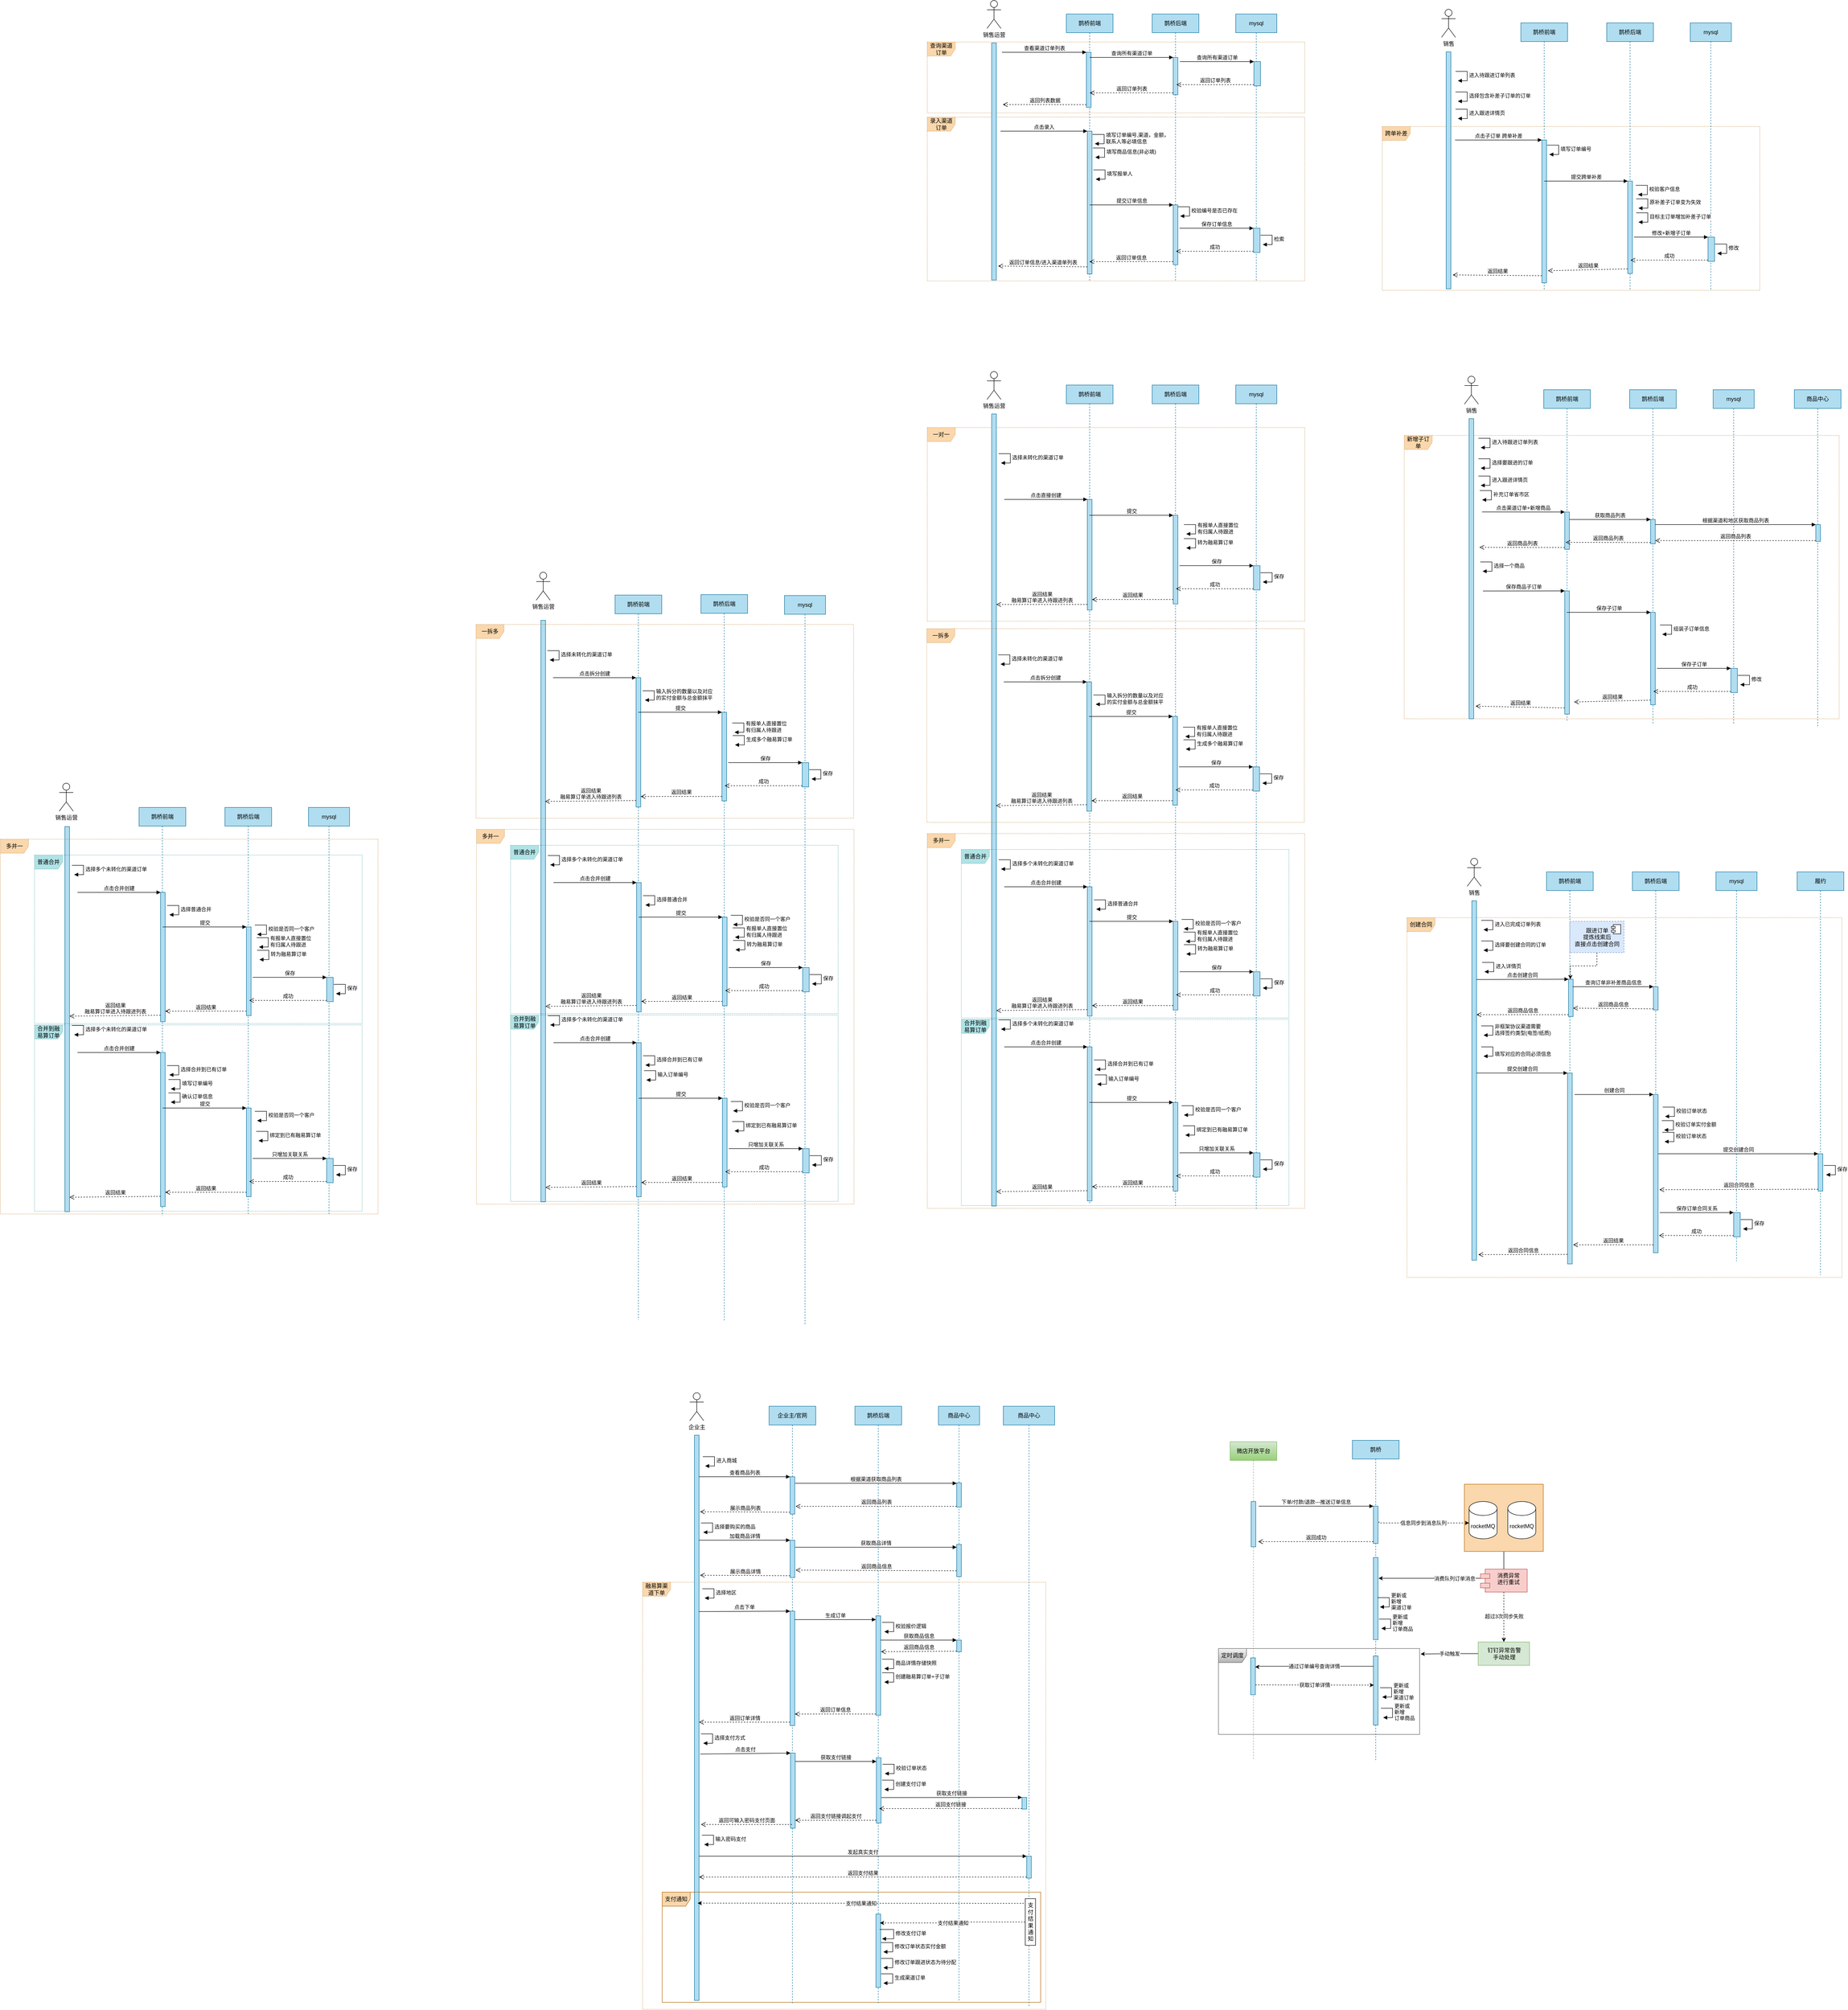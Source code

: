 <mxfile version="14.1.8" type="github">
  <diagram id="bf80UPLbCTyl_fY6sAvL" name="第 1 页">
    <mxGraphModel dx="4365" dy="1792" grid="0" gridSize="10" guides="1" tooltips="1" connect="1" arrows="1" fold="1" page="0" pageScale="1" pageWidth="827" pageHeight="1169" math="0" shadow="0">
      <root>
        <mxCell id="0" />
        <mxCell id="1" parent="0" />
        <mxCell id="e-44g8FwVzKqQIyxse7l-594" value="定时调度" style="shape=umlFrame;whiteSpace=wrap;html=1;shadow=0;labelBackgroundColor=none;strokeColor=#666666;fillColor=#f5f5f5;gradientColor=#b3b3b3;" vertex="1" parent="1">
          <mxGeometry x="393" y="3070" width="431" height="184" as="geometry" />
        </mxCell>
        <mxCell id="e-44g8FwVzKqQIyxse7l-582" value="超过3次同步失败" style="edgeStyle=orthogonalEdgeStyle;rounded=0;orthogonalLoop=1;jettySize=auto;html=1;dashed=1;" edge="1" parent="1" source="e-44g8FwVzKqQIyxse7l-580" target="e-44g8FwVzKqQIyxse7l-581">
          <mxGeometry x="-0.028" relative="1" as="geometry">
            <mxPoint as="offset" />
          </mxGeometry>
        </mxCell>
        <mxCell id="e-44g8FwVzKqQIyxse7l-597" value="消费队列订单消息" style="edgeStyle=orthogonalEdgeStyle;rounded=0;orthogonalLoop=1;jettySize=auto;html=1;entryX=1.101;entryY=0.253;entryDx=0;entryDy=0;entryPerimeter=0;" edge="1" parent="1" source="e-44g8FwVzKqQIyxse7l-574" target="e-44g8FwVzKqQIyxse7l-576">
          <mxGeometry relative="1" as="geometry">
            <Array as="points">
              <mxPoint x="1005" y="2920" />
            </Array>
          </mxGeometry>
        </mxCell>
        <mxCell id="e-44g8FwVzKqQIyxse7l-574" value="" style="rounded=0;whiteSpace=wrap;html=1;shadow=0;labelBackgroundColor=none;strokeColor=#b46504;fillColor=#fad7ac;" vertex="1" parent="1">
          <mxGeometry x="920" y="2718" width="169" height="144" as="geometry" />
        </mxCell>
        <mxCell id="e-44g8FwVzKqQIyxse7l-395" value="合并到融易算订单" style="shape=umlFrame;whiteSpace=wrap;html=1;shadow=0;dashed=1;dashPattern=1 2;fillColor=#b0e3e6;strokeColor=#0e8088;" vertex="1" parent="1">
          <mxGeometry x="-2144" y="1734" width="702" height="399" as="geometry" />
        </mxCell>
        <mxCell id="e-44g8FwVzKqQIyxse7l-182" value="新增子订单" style="shape=umlFrame;whiteSpace=wrap;html=1;fillColor=#fad7ac;strokeColor=#b46504;dashed=1;shadow=0;dashPattern=1 2;" vertex="1" parent="1">
          <mxGeometry x="791" y="471" width="932" height="607" as="geometry" />
        </mxCell>
        <mxCell id="e-44g8FwVzKqQIyxse7l-46" value="一对一" style="shape=umlFrame;whiteSpace=wrap;html=1;fillColor=#fad7ac;strokeColor=#b46504;dashed=1;shadow=0;dashPattern=1 2;" vertex="1" parent="1">
          <mxGeometry x="-231" y="454" width="809" height="415" as="geometry" />
        </mxCell>
        <mxCell id="e-44g8FwVzKqQIyxse7l-43" value="录入渠道订单" style="shape=umlFrame;whiteSpace=wrap;html=1;fillColor=#fad7ac;strokeColor=#b46504;dashed=1;shadow=0;dashPattern=1 2;" vertex="1" parent="1">
          <mxGeometry x="-231" y="-211" width="809" height="351" as="geometry" />
        </mxCell>
        <mxCell id="e-44g8FwVzKqQIyxse7l-45" value="查询渠道订单" style="shape=umlFrame;whiteSpace=wrap;html=1;fillColor=#fad7ac;strokeColor=#b46504;dashed=1;dashPattern=1 2;shadow=0;" vertex="1" parent="1">
          <mxGeometry x="-231" y="-372" width="809" height="152" as="geometry" />
        </mxCell>
        <mxCell id="e-44g8FwVzKqQIyxse7l-2" value="鹊桥前端" style="shape=umlLifeline;perimeter=lifelinePerimeter;whiteSpace=wrap;html=1;container=1;collapsible=0;recursiveResize=0;outlineConnect=0;fillColor=#b1ddf0;strokeColor=#10739e;" vertex="1" parent="1">
          <mxGeometry x="67" y="-432" width="100" height="573" as="geometry" />
        </mxCell>
        <mxCell id="e-44g8FwVzKqQIyxse7l-11" value="" style="html=1;points=[];perimeter=orthogonalPerimeter;fillColor=#b1ddf0;strokeColor=#10739e;" vertex="1" parent="e-44g8FwVzKqQIyxse7l-2">
          <mxGeometry x="45" y="251" width="10" height="306" as="geometry" />
        </mxCell>
        <mxCell id="e-44g8FwVzKqQIyxse7l-12" value="点击录入" style="html=1;verticalAlign=bottom;endArrow=block;entryX=0;entryY=0;" edge="1" target="e-44g8FwVzKqQIyxse7l-11" parent="e-44g8FwVzKqQIyxse7l-2">
          <mxGeometry relative="1" as="geometry">
            <mxPoint x="-141" y="251" as="sourcePoint" />
          </mxGeometry>
        </mxCell>
        <mxCell id="e-44g8FwVzKqQIyxse7l-17" value="" style="html=1;points=[];perimeter=orthogonalPerimeter;fillColor=#b1ddf0;strokeColor=#10739e;" vertex="1" parent="e-44g8FwVzKqQIyxse7l-2">
          <mxGeometry x="43" y="82" width="10" height="118" as="geometry" />
        </mxCell>
        <mxCell id="e-44g8FwVzKqQIyxse7l-18" value="查看渠道订单列表" style="html=1;verticalAlign=bottom;endArrow=block;entryX=0;entryY=0;" edge="1" target="e-44g8FwVzKqQIyxse7l-17" parent="e-44g8FwVzKqQIyxse7l-2">
          <mxGeometry relative="1" as="geometry">
            <mxPoint x="-138" y="82" as="sourcePoint" />
          </mxGeometry>
        </mxCell>
        <mxCell id="e-44g8FwVzKqQIyxse7l-19" value="返回列表数据" style="html=1;verticalAlign=bottom;endArrow=open;dashed=1;endSize=8;exitX=0;exitY=0.95;" edge="1" source="e-44g8FwVzKqQIyxse7l-17" parent="e-44g8FwVzKqQIyxse7l-2">
          <mxGeometry relative="1" as="geometry">
            <mxPoint x="-136" y="194" as="targetPoint" />
          </mxGeometry>
        </mxCell>
        <mxCell id="e-44g8FwVzKqQIyxse7l-3" value="鹊桥后端" style="shape=umlLifeline;perimeter=lifelinePerimeter;whiteSpace=wrap;html=1;container=1;collapsible=0;recursiveResize=0;outlineConnect=0;fillColor=#b1ddf0;strokeColor=#10739e;" vertex="1" parent="1">
          <mxGeometry x="251" y="-432" width="100" height="572" as="geometry" />
        </mxCell>
        <mxCell id="e-44g8FwVzKqQIyxse7l-20" value="" style="html=1;points=[];perimeter=orthogonalPerimeter;fillColor=#b1ddf0;strokeColor=#10739e;" vertex="1" parent="e-44g8FwVzKqQIyxse7l-3">
          <mxGeometry x="45" y="93" width="10" height="80" as="geometry" />
        </mxCell>
        <mxCell id="e-44g8FwVzKqQIyxse7l-34" value="" style="html=1;points=[];perimeter=orthogonalPerimeter;fillColor=#b1ddf0;strokeColor=#10739e;" vertex="1" parent="e-44g8FwVzKqQIyxse7l-3">
          <mxGeometry x="45" y="409" width="10" height="128" as="geometry" />
        </mxCell>
        <mxCell id="e-44g8FwVzKqQIyxse7l-4" value="" style="html=1;points=[];perimeter=orthogonalPerimeter;fillColor=#b1ddf0;strokeColor=#10739e;" vertex="1" parent="1">
          <mxGeometry x="-93" y="-370" width="10" height="508" as="geometry" />
        </mxCell>
        <mxCell id="e-44g8FwVzKqQIyxse7l-5" value="销售运营" style="shape=umlActor;verticalLabelPosition=bottom;verticalAlign=top;html=1;" vertex="1" parent="1">
          <mxGeometry x="-103" y="-461" width="30" height="60" as="geometry" />
        </mxCell>
        <mxCell id="e-44g8FwVzKqQIyxse7l-14" value="mysql" style="shape=umlLifeline;perimeter=lifelinePerimeter;whiteSpace=wrap;html=1;container=1;collapsible=0;recursiveResize=0;outlineConnect=0;fillColor=#b1ddf0;strokeColor=#10739e;" vertex="1" parent="1">
          <mxGeometry x="430" y="-432" width="88" height="573" as="geometry" />
        </mxCell>
        <mxCell id="e-44g8FwVzKqQIyxse7l-15" value="查看订单管理订单列表" style="html=1;verticalAlign=bottom;endArrow=block;entryX=0;entryY=0;" edge="1" parent="e-44g8FwVzKqQIyxse7l-14">
          <mxGeometry relative="1" as="geometry">
            <mxPoint x="-401" y="654" as="sourcePoint" />
          </mxGeometry>
        </mxCell>
        <mxCell id="e-44g8FwVzKqQIyxse7l-39" value="" style="html=1;points=[];perimeter=orthogonalPerimeter;fillColor=#b1ddf0;strokeColor=#10739e;" vertex="1" parent="e-44g8FwVzKqQIyxse7l-14">
          <mxGeometry x="38" y="459" width="14" height="52" as="geometry" />
        </mxCell>
        <mxCell id="e-44g8FwVzKqQIyxse7l-40" value="保存订单信息" style="html=1;verticalAlign=bottom;endArrow=block;entryX=0;entryY=0;" edge="1" parent="e-44g8FwVzKqQIyxse7l-14" target="e-44g8FwVzKqQIyxse7l-39">
          <mxGeometry relative="1" as="geometry">
            <mxPoint x="-120.5" y="459" as="sourcePoint" />
          </mxGeometry>
        </mxCell>
        <mxCell id="e-44g8FwVzKqQIyxse7l-41" value="成功" style="html=1;verticalAlign=bottom;endArrow=open;dashed=1;endSize=8;exitX=0;exitY=0.95;" edge="1" parent="e-44g8FwVzKqQIyxse7l-14" source="e-44g8FwVzKqQIyxse7l-39">
          <mxGeometry relative="1" as="geometry">
            <mxPoint x="-128" y="508.4" as="targetPoint" />
          </mxGeometry>
        </mxCell>
        <mxCell id="e-44g8FwVzKqQIyxse7l-21" value="查询所有渠道订单" style="html=1;verticalAlign=bottom;endArrow=block;entryX=0;entryY=0;" edge="1" target="e-44g8FwVzKqQIyxse7l-20" parent="1" source="e-44g8FwVzKqQIyxse7l-2">
          <mxGeometry relative="1" as="geometry">
            <mxPoint x="226" y="-349" as="sourcePoint" />
          </mxGeometry>
        </mxCell>
        <mxCell id="e-44g8FwVzKqQIyxse7l-22" value="返回订单列表" style="html=1;verticalAlign=bottom;endArrow=open;dashed=1;endSize=8;exitX=0;exitY=0.95;" edge="1" source="e-44g8FwVzKqQIyxse7l-20" parent="1" target="e-44g8FwVzKqQIyxse7l-2">
          <mxGeometry relative="1" as="geometry">
            <mxPoint x="226" y="-273" as="targetPoint" />
          </mxGeometry>
        </mxCell>
        <mxCell id="e-44g8FwVzKqQIyxse7l-23" value="" style="html=1;points=[];perimeter=orthogonalPerimeter;fillColor=#b1ddf0;strokeColor=#10739e;" vertex="1" parent="1">
          <mxGeometry x="469" y="-330" width="14" height="52" as="geometry" />
        </mxCell>
        <mxCell id="e-44g8FwVzKqQIyxse7l-24" value="查询所有渠道订单" style="html=1;verticalAlign=bottom;endArrow=block;entryX=0;entryY=0;" edge="1" parent="1" target="e-44g8FwVzKqQIyxse7l-23">
          <mxGeometry relative="1" as="geometry">
            <mxPoint x="310.5" y="-330" as="sourcePoint" />
          </mxGeometry>
        </mxCell>
        <mxCell id="e-44g8FwVzKqQIyxse7l-25" value="返回订单列表" style="html=1;verticalAlign=bottom;endArrow=open;dashed=1;endSize=8;exitX=0;exitY=0.95;" edge="1" parent="1" source="e-44g8FwVzKqQIyxse7l-23">
          <mxGeometry relative="1" as="geometry">
            <mxPoint x="303" y="-280.6" as="targetPoint" />
          </mxGeometry>
        </mxCell>
        <mxCell id="e-44g8FwVzKqQIyxse7l-30" value="填写订单编号,渠道，金额，&lt;br&gt;联系人等必填信息" style="edgeStyle=orthogonalEdgeStyle;html=1;align=left;spacingLeft=2;endArrow=block;rounded=0;entryX=1;entryY=0;" edge="1" parent="1">
          <mxGeometry relative="1" as="geometry">
            <mxPoint x="123" y="-174" as="sourcePoint" />
            <Array as="points">
              <mxPoint x="148" y="-174" />
            </Array>
            <mxPoint x="128" y="-154" as="targetPoint" />
          </mxGeometry>
        </mxCell>
        <mxCell id="e-44g8FwVzKqQIyxse7l-31" value="填写商品信息(非必填)" style="edgeStyle=orthogonalEdgeStyle;html=1;align=left;spacingLeft=2;endArrow=block;rounded=0;entryX=1;entryY=0;" edge="1" parent="1">
          <mxGeometry relative="1" as="geometry">
            <mxPoint x="124" y="-145" as="sourcePoint" />
            <Array as="points">
              <mxPoint x="149" y="-145" />
            </Array>
            <mxPoint x="129" y="-125" as="targetPoint" />
          </mxGeometry>
        </mxCell>
        <mxCell id="e-44g8FwVzKqQIyxse7l-33" value="填写报单人" style="edgeStyle=orthogonalEdgeStyle;html=1;align=left;spacingLeft=2;endArrow=block;rounded=0;entryX=1;entryY=0;" edge="1" parent="1">
          <mxGeometry relative="1" as="geometry">
            <mxPoint x="125" y="-98" as="sourcePoint" />
            <Array as="points">
              <mxPoint x="150" y="-98" />
            </Array>
            <mxPoint x="130" y="-78" as="targetPoint" />
          </mxGeometry>
        </mxCell>
        <mxCell id="e-44g8FwVzKqQIyxse7l-13" value="返回订单信息/进入渠道单列表" style="html=1;verticalAlign=bottom;endArrow=open;dashed=1;endSize=8;exitX=0;exitY=0.95;" edge="1" source="e-44g8FwVzKqQIyxse7l-11" parent="1">
          <mxGeometry relative="1" as="geometry">
            <mxPoint x="-79" y="108" as="targetPoint" />
          </mxGeometry>
        </mxCell>
        <mxCell id="e-44g8FwVzKqQIyxse7l-36" value="返回订单信息" style="html=1;verticalAlign=bottom;endArrow=open;dashed=1;endSize=8;exitX=0;exitY=0.95;" edge="1" source="e-44g8FwVzKqQIyxse7l-34" parent="1">
          <mxGeometry relative="1" as="geometry">
            <mxPoint x="116.5" y="98.6" as="targetPoint" />
          </mxGeometry>
        </mxCell>
        <mxCell id="e-44g8FwVzKqQIyxse7l-35" value="提交订单信息" style="html=1;verticalAlign=bottom;endArrow=block;entryX=0;entryY=0;" edge="1" target="e-44g8FwVzKqQIyxse7l-34" parent="1" source="e-44g8FwVzKqQIyxse7l-2">
          <mxGeometry relative="1" as="geometry">
            <mxPoint x="226" y="-23" as="sourcePoint" />
          </mxGeometry>
        </mxCell>
        <mxCell id="e-44g8FwVzKqQIyxse7l-37" value="校验编号是否已存在" style="edgeStyle=orthogonalEdgeStyle;html=1;align=left;spacingLeft=2;endArrow=block;rounded=0;entryX=1;entryY=0;" edge="1" parent="1">
          <mxGeometry relative="1" as="geometry">
            <mxPoint x="306" y="-19" as="sourcePoint" />
            <Array as="points">
              <mxPoint x="331" y="-19" />
            </Array>
            <mxPoint x="311" y="1" as="targetPoint" />
          </mxGeometry>
        </mxCell>
        <mxCell id="e-44g8FwVzKqQIyxse7l-42" value="检索" style="edgeStyle=orthogonalEdgeStyle;html=1;align=left;spacingLeft=2;endArrow=block;rounded=0;entryX=1;entryY=0;" edge="1" parent="1">
          <mxGeometry relative="1" as="geometry">
            <mxPoint x="483" y="42" as="sourcePoint" />
            <Array as="points">
              <mxPoint x="508" y="42" />
            </Array>
            <mxPoint x="488" y="62" as="targetPoint" />
          </mxGeometry>
        </mxCell>
        <mxCell id="e-44g8FwVzKqQIyxse7l-48" value="鹊桥前端" style="shape=umlLifeline;perimeter=lifelinePerimeter;whiteSpace=wrap;html=1;container=1;collapsible=0;recursiveResize=0;outlineConnect=0;fillColor=#b1ddf0;strokeColor=#10739e;" vertex="1" parent="1">
          <mxGeometry x="67" y="363" width="100" height="1756" as="geometry" />
        </mxCell>
        <mxCell id="e-44g8FwVzKqQIyxse7l-49" value="" style="html=1;points=[];perimeter=orthogonalPerimeter;fillColor=#b1ddf0;strokeColor=#10739e;" vertex="1" parent="e-44g8FwVzKqQIyxse7l-48">
          <mxGeometry x="45" y="245" width="10" height="237" as="geometry" />
        </mxCell>
        <mxCell id="e-44g8FwVzKqQIyxse7l-54" value="鹊桥后端" style="shape=umlLifeline;perimeter=lifelinePerimeter;whiteSpace=wrap;html=1;container=1;collapsible=0;recursiveResize=0;outlineConnect=0;fillColor=#b1ddf0;strokeColor=#10739e;" vertex="1" parent="1">
          <mxGeometry x="251" y="363" width="100" height="1759" as="geometry" />
        </mxCell>
        <mxCell id="e-44g8FwVzKqQIyxse7l-56" value="" style="html=1;points=[];perimeter=orthogonalPerimeter;fillColor=#b1ddf0;strokeColor=#10739e;" vertex="1" parent="e-44g8FwVzKqQIyxse7l-54">
          <mxGeometry x="45" y="279" width="10" height="190" as="geometry" />
        </mxCell>
        <mxCell id="e-44g8FwVzKqQIyxse7l-57" value="" style="html=1;points=[];perimeter=orthogonalPerimeter;fillColor=#b1ddf0;strokeColor=#10739e;" vertex="1" parent="1">
          <mxGeometry x="-93" y="425" width="10" height="1697" as="geometry" />
        </mxCell>
        <mxCell id="e-44g8FwVzKqQIyxse7l-58" value="销售运营" style="shape=umlActor;verticalLabelPosition=bottom;verticalAlign=top;html=1;" vertex="1" parent="1">
          <mxGeometry x="-103" y="334" width="30" height="60" as="geometry" />
        </mxCell>
        <mxCell id="e-44g8FwVzKqQIyxse7l-59" value="mysql" style="shape=umlLifeline;perimeter=lifelinePerimeter;whiteSpace=wrap;html=1;container=1;collapsible=0;recursiveResize=0;outlineConnect=0;fillColor=#b1ddf0;strokeColor=#10739e;" vertex="1" parent="1">
          <mxGeometry x="430" y="363" width="88" height="1765" as="geometry" />
        </mxCell>
        <mxCell id="e-44g8FwVzKqQIyxse7l-60" value="查看订单管理订单列表" style="html=1;verticalAlign=bottom;endArrow=block;entryX=0;entryY=0;" edge="1" parent="e-44g8FwVzKqQIyxse7l-59">
          <mxGeometry relative="1" as="geometry">
            <mxPoint x="-401" y="654" as="sourcePoint" />
          </mxGeometry>
        </mxCell>
        <mxCell id="e-44g8FwVzKqQIyxse7l-61" value="" style="html=1;points=[];perimeter=orthogonalPerimeter;fillColor=#b1ddf0;strokeColor=#10739e;" vertex="1" parent="e-44g8FwVzKqQIyxse7l-59">
          <mxGeometry x="38" y="387" width="14" height="52" as="geometry" />
        </mxCell>
        <mxCell id="e-44g8FwVzKqQIyxse7l-62" value="保存" style="html=1;verticalAlign=bottom;endArrow=block;entryX=0;entryY=0;" edge="1" parent="e-44g8FwVzKqQIyxse7l-59" target="e-44g8FwVzKqQIyxse7l-61">
          <mxGeometry relative="1" as="geometry">
            <mxPoint x="-120.5" y="387" as="sourcePoint" />
          </mxGeometry>
        </mxCell>
        <mxCell id="e-44g8FwVzKqQIyxse7l-63" value="成功" style="html=1;verticalAlign=bottom;endArrow=open;dashed=1;endSize=8;exitX=0;exitY=0.95;" edge="1" parent="e-44g8FwVzKqQIyxse7l-59" source="e-44g8FwVzKqQIyxse7l-61">
          <mxGeometry relative="1" as="geometry">
            <mxPoint x="-128" y="436.4" as="targetPoint" />
          </mxGeometry>
        </mxCell>
        <mxCell id="e-44g8FwVzKqQIyxse7l-72" value="返回结果&lt;br&gt;融易算订单进入待跟进列表" style="html=1;verticalAlign=bottom;endArrow=open;dashed=1;endSize=8;exitX=0;exitY=0.95;" edge="1" parent="1" source="e-44g8FwVzKqQIyxse7l-49" target="e-44g8FwVzKqQIyxse7l-57">
          <mxGeometry relative="1" as="geometry">
            <mxPoint x="-79" y="773" as="targetPoint" />
          </mxGeometry>
        </mxCell>
        <mxCell id="e-44g8FwVzKqQIyxse7l-73" value="返回结果" style="html=1;verticalAlign=bottom;endArrow=open;dashed=1;endSize=8;exitX=0;exitY=0.95;" edge="1" parent="1" source="e-44g8FwVzKqQIyxse7l-56" target="e-44g8FwVzKqQIyxse7l-49">
          <mxGeometry relative="1" as="geometry">
            <mxPoint x="116.5" y="763.6" as="targetPoint" />
          </mxGeometry>
        </mxCell>
        <mxCell id="e-44g8FwVzKqQIyxse7l-74" value="提交" style="html=1;verticalAlign=bottom;endArrow=block;entryX=0;entryY=0;" edge="1" parent="1" target="e-44g8FwVzKqQIyxse7l-56">
          <mxGeometry relative="1" as="geometry">
            <mxPoint x="116.5" y="642" as="sourcePoint" />
          </mxGeometry>
        </mxCell>
        <mxCell id="e-44g8FwVzKqQIyxse7l-75" value="选择未转化的渠道订单" style="edgeStyle=orthogonalEdgeStyle;html=1;align=left;spacingLeft=2;endArrow=block;rounded=0;entryX=1;entryY=0;" edge="1" parent="1">
          <mxGeometry relative="1" as="geometry">
            <mxPoint x="-78" y="510" as="sourcePoint" />
            <Array as="points">
              <mxPoint x="-53" y="510" />
            </Array>
            <mxPoint x="-73" y="530" as="targetPoint" />
          </mxGeometry>
        </mxCell>
        <mxCell id="e-44g8FwVzKqQIyxse7l-76" value="保存" style="edgeStyle=orthogonalEdgeStyle;html=1;align=left;spacingLeft=2;endArrow=block;rounded=0;entryX=1;entryY=0;" edge="1" parent="1">
          <mxGeometry relative="1" as="geometry">
            <mxPoint x="483" y="765" as="sourcePoint" />
            <Array as="points">
              <mxPoint x="508" y="765" />
            </Array>
            <mxPoint x="488" y="785" as="targetPoint" />
          </mxGeometry>
        </mxCell>
        <mxCell id="e-44g8FwVzKqQIyxse7l-50" value="点击直接创建" style="html=1;verticalAlign=bottom;endArrow=block;entryX=0;entryY=0;exitX=0.204;exitY=0.371;exitDx=0;exitDy=0;exitPerimeter=0;" edge="1" parent="1" target="e-44g8FwVzKqQIyxse7l-49" source="e-44g8FwVzKqQIyxse7l-46">
          <mxGeometry relative="1" as="geometry">
            <mxPoint x="-74" y="484" as="sourcePoint" />
          </mxGeometry>
        </mxCell>
        <mxCell id="e-44g8FwVzKqQIyxse7l-80" value="转为融易算订单" style="edgeStyle=orthogonalEdgeStyle;html=1;align=left;spacingLeft=2;endArrow=block;rounded=0;entryX=1;entryY=0;" edge="1" parent="1">
          <mxGeometry relative="1" as="geometry">
            <mxPoint x="319" y="692" as="sourcePoint" />
            <Array as="points">
              <mxPoint x="344" y="692" />
            </Array>
            <mxPoint x="324" y="712" as="targetPoint" />
          </mxGeometry>
        </mxCell>
        <mxCell id="e-44g8FwVzKqQIyxse7l-81" value="有报单人直接置位&lt;br&gt;有归属人待跟进" style="edgeStyle=orthogonalEdgeStyle;html=1;align=left;spacingLeft=2;endArrow=block;rounded=0;entryX=1;entryY=0;" edge="1" parent="1">
          <mxGeometry relative="1" as="geometry">
            <mxPoint x="319" y="662" as="sourcePoint" />
            <Array as="points">
              <mxPoint x="344" y="662" />
            </Array>
            <mxPoint x="324" y="682" as="targetPoint" />
          </mxGeometry>
        </mxCell>
        <mxCell id="e-44g8FwVzKqQIyxse7l-96" value="一拆多" style="shape=umlFrame;whiteSpace=wrap;html=1;fillColor=#fad7ac;strokeColor=#b46504;dashed=1;shadow=0;dashPattern=1 2;" vertex="1" parent="1">
          <mxGeometry x="-232" y="885" width="809" height="415" as="geometry" />
        </mxCell>
        <mxCell id="e-44g8FwVzKqQIyxse7l-97" value="" style="html=1;points=[];perimeter=orthogonalPerimeter;fillColor=#b1ddf0;strokeColor=#10739e;" vertex="1" parent="1">
          <mxGeometry x="111" y="999" width="10" height="277" as="geometry" />
        </mxCell>
        <mxCell id="e-44g8FwVzKqQIyxse7l-98" value="" style="html=1;points=[];perimeter=orthogonalPerimeter;fillColor=#b1ddf0;strokeColor=#10739e;" vertex="1" parent="1">
          <mxGeometry x="295" y="1073" width="10" height="190" as="geometry" />
        </mxCell>
        <mxCell id="e-44g8FwVzKqQIyxse7l-99" value="" style="html=1;points=[];perimeter=orthogonalPerimeter;fillColor=#b1ddf0;strokeColor=#10739e;" vertex="1" parent="1">
          <mxGeometry x="467" y="1181" width="14" height="52" as="geometry" />
        </mxCell>
        <mxCell id="e-44g8FwVzKqQIyxse7l-100" value="保存" style="html=1;verticalAlign=bottom;endArrow=block;entryX=0;entryY=0;" edge="1" parent="1" target="e-44g8FwVzKqQIyxse7l-99">
          <mxGeometry relative="1" as="geometry">
            <mxPoint x="308.5" y="1181" as="sourcePoint" />
          </mxGeometry>
        </mxCell>
        <mxCell id="e-44g8FwVzKqQIyxse7l-101" value="成功" style="html=1;verticalAlign=bottom;endArrow=open;dashed=1;endSize=8;exitX=0;exitY=0.95;" edge="1" parent="1" source="e-44g8FwVzKqQIyxse7l-99">
          <mxGeometry relative="1" as="geometry">
            <mxPoint x="301" y="1230.4" as="targetPoint" />
          </mxGeometry>
        </mxCell>
        <mxCell id="e-44g8FwVzKqQIyxse7l-102" value="返回结果&lt;br&gt;融易算订单进入待跟进列表" style="html=1;verticalAlign=bottom;endArrow=open;dashed=1;endSize=8;exitX=0;exitY=0.95;" edge="1" parent="1" source="e-44g8FwVzKqQIyxse7l-97">
          <mxGeometry relative="1" as="geometry">
            <mxPoint x="-84" y="1264.15" as="targetPoint" />
          </mxGeometry>
        </mxCell>
        <mxCell id="e-44g8FwVzKqQIyxse7l-103" value="返回结果" style="html=1;verticalAlign=bottom;endArrow=open;dashed=1;endSize=8;exitX=0;exitY=0.95;" edge="1" parent="1" source="e-44g8FwVzKqQIyxse7l-98" target="e-44g8FwVzKqQIyxse7l-97">
          <mxGeometry relative="1" as="geometry">
            <mxPoint x="115.5" y="1194.6" as="targetPoint" />
          </mxGeometry>
        </mxCell>
        <mxCell id="e-44g8FwVzKqQIyxse7l-104" value="提交" style="html=1;verticalAlign=bottom;endArrow=block;entryX=0;entryY=0;" edge="1" parent="1" target="e-44g8FwVzKqQIyxse7l-98">
          <mxGeometry relative="1" as="geometry">
            <mxPoint x="115.5" y="1073" as="sourcePoint" />
          </mxGeometry>
        </mxCell>
        <mxCell id="e-44g8FwVzKqQIyxse7l-105" value="选择未转化的渠道订单" style="edgeStyle=orthogonalEdgeStyle;html=1;align=left;spacingLeft=2;endArrow=block;rounded=0;entryX=1;entryY=0;" edge="1" parent="1">
          <mxGeometry relative="1" as="geometry">
            <mxPoint x="-79" y="941" as="sourcePoint" />
            <Array as="points">
              <mxPoint x="-54" y="941" />
            </Array>
            <mxPoint x="-74" y="961" as="targetPoint" />
          </mxGeometry>
        </mxCell>
        <mxCell id="e-44g8FwVzKqQIyxse7l-106" value="保存" style="edgeStyle=orthogonalEdgeStyle;html=1;align=left;spacingLeft=2;endArrow=block;rounded=0;entryX=1;entryY=0;" edge="1" parent="1">
          <mxGeometry relative="1" as="geometry">
            <mxPoint x="482" y="1196" as="sourcePoint" />
            <Array as="points">
              <mxPoint x="507" y="1196" />
            </Array>
            <mxPoint x="487" y="1216" as="targetPoint" />
          </mxGeometry>
        </mxCell>
        <mxCell id="e-44g8FwVzKqQIyxse7l-107" value="点击拆分创建" style="html=1;verticalAlign=bottom;endArrow=block;entryX=0;entryY=0;" edge="1" parent="1" target="e-44g8FwVzKqQIyxse7l-97">
          <mxGeometry relative="1" as="geometry">
            <mxPoint x="-67" y="999" as="sourcePoint" />
          </mxGeometry>
        </mxCell>
        <mxCell id="e-44g8FwVzKqQIyxse7l-108" value="生成多个融易算订单" style="edgeStyle=orthogonalEdgeStyle;html=1;align=left;spacingLeft=2;endArrow=block;rounded=0;entryX=1;entryY=0;" edge="1" parent="1">
          <mxGeometry relative="1" as="geometry">
            <mxPoint x="318" y="1123" as="sourcePoint" />
            <Array as="points">
              <mxPoint x="343" y="1123" />
            </Array>
            <mxPoint x="323" y="1143" as="targetPoint" />
          </mxGeometry>
        </mxCell>
        <mxCell id="e-44g8FwVzKqQIyxse7l-109" value="输入拆分的数量以及对应&lt;br&gt;的实付金额与总金额抹平" style="edgeStyle=orthogonalEdgeStyle;html=1;align=left;spacingLeft=2;endArrow=block;rounded=0;entryX=1;entryY=0;" edge="1" parent="1">
          <mxGeometry relative="1" as="geometry">
            <mxPoint x="125" y="1027" as="sourcePoint" />
            <Array as="points">
              <mxPoint x="150" y="1027" />
            </Array>
            <mxPoint x="130" y="1047" as="targetPoint" />
          </mxGeometry>
        </mxCell>
        <mxCell id="e-44g8FwVzKqQIyxse7l-110" value="有报单人直接置位&lt;br&gt;有归属人待跟进" style="edgeStyle=orthogonalEdgeStyle;html=1;align=left;spacingLeft=2;endArrow=block;rounded=0;entryX=1;entryY=0;" edge="1" parent="1">
          <mxGeometry relative="1" as="geometry">
            <mxPoint x="317" y="1096" as="sourcePoint" />
            <Array as="points">
              <mxPoint x="342" y="1096" />
            </Array>
            <mxPoint x="322" y="1116" as="targetPoint" />
          </mxGeometry>
        </mxCell>
        <mxCell id="e-44g8FwVzKqQIyxse7l-111" value="多并一" style="shape=umlFrame;whiteSpace=wrap;html=1;fillColor=#fad7ac;strokeColor=#b46504;dashed=1;shadow=0;dashPattern=1 2;" vertex="1" parent="1">
          <mxGeometry x="-231" y="1324" width="809" height="803" as="geometry" />
        </mxCell>
        <mxCell id="e-44g8FwVzKqQIyxse7l-112" value="" style="html=1;points=[];perimeter=orthogonalPerimeter;fillColor=#b1ddf0;strokeColor=#10739e;" vertex="1" parent="1">
          <mxGeometry x="112" y="1438" width="10" height="277" as="geometry" />
        </mxCell>
        <mxCell id="e-44g8FwVzKqQIyxse7l-113" value="" style="html=1;points=[];perimeter=orthogonalPerimeter;fillColor=#b1ddf0;strokeColor=#10739e;" vertex="1" parent="1">
          <mxGeometry x="296" y="1512" width="10" height="190" as="geometry" />
        </mxCell>
        <mxCell id="e-44g8FwVzKqQIyxse7l-114" value="" style="html=1;points=[];perimeter=orthogonalPerimeter;fillColor=#b1ddf0;strokeColor=#10739e;" vertex="1" parent="1">
          <mxGeometry x="468" y="1620" width="14" height="52" as="geometry" />
        </mxCell>
        <mxCell id="e-44g8FwVzKqQIyxse7l-115" value="保存" style="html=1;verticalAlign=bottom;endArrow=block;entryX=0;entryY=0;" edge="1" parent="1" target="e-44g8FwVzKqQIyxse7l-114">
          <mxGeometry relative="1" as="geometry">
            <mxPoint x="309.5" y="1620" as="sourcePoint" />
          </mxGeometry>
        </mxCell>
        <mxCell id="e-44g8FwVzKqQIyxse7l-116" value="成功" style="html=1;verticalAlign=bottom;endArrow=open;dashed=1;endSize=8;exitX=0;exitY=0.95;" edge="1" parent="1" source="e-44g8FwVzKqQIyxse7l-114">
          <mxGeometry relative="1" as="geometry">
            <mxPoint x="302" y="1669.4" as="targetPoint" />
          </mxGeometry>
        </mxCell>
        <mxCell id="e-44g8FwVzKqQIyxse7l-117" value="返回结果&lt;br&gt;融易算订单进入待跟进列表" style="html=1;verticalAlign=bottom;endArrow=open;dashed=1;endSize=8;exitX=0;exitY=0.95;" edge="1" parent="1" source="e-44g8FwVzKqQIyxse7l-112">
          <mxGeometry relative="1" as="geometry">
            <mxPoint x="-83" y="1703.15" as="targetPoint" />
          </mxGeometry>
        </mxCell>
        <mxCell id="e-44g8FwVzKqQIyxse7l-118" value="返回结果" style="html=1;verticalAlign=bottom;endArrow=open;dashed=1;endSize=8;exitX=0;exitY=0.95;" edge="1" parent="1" source="e-44g8FwVzKqQIyxse7l-113" target="e-44g8FwVzKqQIyxse7l-112">
          <mxGeometry relative="1" as="geometry">
            <mxPoint x="116.5" y="1633.6" as="targetPoint" />
          </mxGeometry>
        </mxCell>
        <mxCell id="e-44g8FwVzKqQIyxse7l-119" value="提交" style="html=1;verticalAlign=bottom;endArrow=block;entryX=0;entryY=0;" edge="1" parent="1" target="e-44g8FwVzKqQIyxse7l-113">
          <mxGeometry relative="1" as="geometry">
            <mxPoint x="116.5" y="1512" as="sourcePoint" />
          </mxGeometry>
        </mxCell>
        <mxCell id="e-44g8FwVzKqQIyxse7l-120" value="选择多个未转化的渠道订单" style="edgeStyle=orthogonalEdgeStyle;html=1;align=left;spacingLeft=2;endArrow=block;rounded=0;entryX=1;entryY=0;" edge="1" parent="1">
          <mxGeometry relative="1" as="geometry">
            <mxPoint x="-78" y="1380" as="sourcePoint" />
            <Array as="points">
              <mxPoint x="-53" y="1380" />
            </Array>
            <mxPoint x="-73" y="1400" as="targetPoint" />
          </mxGeometry>
        </mxCell>
        <mxCell id="e-44g8FwVzKqQIyxse7l-121" value="保存" style="edgeStyle=orthogonalEdgeStyle;html=1;align=left;spacingLeft=2;endArrow=block;rounded=0;entryX=1;entryY=0;" edge="1" parent="1">
          <mxGeometry relative="1" as="geometry">
            <mxPoint x="483" y="1635" as="sourcePoint" />
            <Array as="points">
              <mxPoint x="508" y="1635" />
            </Array>
            <mxPoint x="488" y="1655" as="targetPoint" />
          </mxGeometry>
        </mxCell>
        <mxCell id="e-44g8FwVzKqQIyxse7l-122" value="点击合并创建" style="html=1;verticalAlign=bottom;endArrow=block;entryX=0;entryY=0;" edge="1" parent="1" target="e-44g8FwVzKqQIyxse7l-112">
          <mxGeometry relative="1" as="geometry">
            <mxPoint x="-66" y="1438" as="sourcePoint" />
          </mxGeometry>
        </mxCell>
        <mxCell id="e-44g8FwVzKqQIyxse7l-123" value="转为融易算订单" style="edgeStyle=orthogonalEdgeStyle;html=1;align=left;spacingLeft=2;endArrow=block;rounded=0;entryX=1;entryY=0;" edge="1" parent="1">
          <mxGeometry relative="1" as="geometry">
            <mxPoint x="319" y="1562" as="sourcePoint" />
            <Array as="points">
              <mxPoint x="344" y="1562" />
            </Array>
            <mxPoint x="324" y="1582" as="targetPoint" />
          </mxGeometry>
        </mxCell>
        <mxCell id="e-44g8FwVzKqQIyxse7l-124" value="选择普通合并" style="edgeStyle=orthogonalEdgeStyle;html=1;align=left;spacingLeft=2;endArrow=block;rounded=0;entryX=1;entryY=0;" edge="1" parent="1">
          <mxGeometry relative="1" as="geometry">
            <mxPoint x="126" y="1466" as="sourcePoint" />
            <Array as="points">
              <mxPoint x="151" y="1466" />
            </Array>
            <mxPoint x="131" y="1486" as="targetPoint" />
          </mxGeometry>
        </mxCell>
        <mxCell id="e-44g8FwVzKqQIyxse7l-125" value="有报单人直接置位&lt;br&gt;有归属人待跟进" style="edgeStyle=orthogonalEdgeStyle;html=1;align=left;spacingLeft=2;endArrow=block;rounded=0;entryX=1;entryY=0;" edge="1" parent="1">
          <mxGeometry relative="1" as="geometry">
            <mxPoint x="318" y="1535" as="sourcePoint" />
            <Array as="points">
              <mxPoint x="343" y="1535" />
            </Array>
            <mxPoint x="323" y="1555" as="targetPoint" />
          </mxGeometry>
        </mxCell>
        <mxCell id="e-44g8FwVzKqQIyxse7l-126" value="校验是否同一个客户" style="edgeStyle=orthogonalEdgeStyle;html=1;align=left;spacingLeft=2;endArrow=block;rounded=0;entryX=1;entryY=0;" edge="1" parent="1">
          <mxGeometry relative="1" as="geometry">
            <mxPoint x="314" y="1508" as="sourcePoint" />
            <Array as="points">
              <mxPoint x="339" y="1508" />
            </Array>
            <mxPoint x="319" y="1528" as="targetPoint" />
          </mxGeometry>
        </mxCell>
        <mxCell id="e-44g8FwVzKqQIyxse7l-129" value="" style="html=1;points=[];perimeter=orthogonalPerimeter;fillColor=#b1ddf0;strokeColor=#10739e;" vertex="1" parent="1">
          <mxGeometry x="112" y="1781" width="10" height="330" as="geometry" />
        </mxCell>
        <mxCell id="e-44g8FwVzKqQIyxse7l-130" value="" style="html=1;points=[];perimeter=orthogonalPerimeter;fillColor=#b1ddf0;strokeColor=#10739e;" vertex="1" parent="1">
          <mxGeometry x="296" y="1900" width="10" height="190" as="geometry" />
        </mxCell>
        <mxCell id="e-44g8FwVzKqQIyxse7l-131" value="" style="html=1;points=[];perimeter=orthogonalPerimeter;fillColor=#b1ddf0;strokeColor=#10739e;" vertex="1" parent="1">
          <mxGeometry x="468" y="2008" width="14" height="52" as="geometry" />
        </mxCell>
        <mxCell id="e-44g8FwVzKqQIyxse7l-132" value="只增加关联关系" style="html=1;verticalAlign=bottom;endArrow=block;entryX=0;entryY=0;" edge="1" parent="1" target="e-44g8FwVzKqQIyxse7l-131">
          <mxGeometry relative="1" as="geometry">
            <mxPoint x="309.5" y="2008" as="sourcePoint" />
          </mxGeometry>
        </mxCell>
        <mxCell id="e-44g8FwVzKqQIyxse7l-133" value="成功" style="html=1;verticalAlign=bottom;endArrow=open;dashed=1;endSize=8;exitX=0;exitY=0.95;" edge="1" parent="1" source="e-44g8FwVzKqQIyxse7l-131">
          <mxGeometry relative="1" as="geometry">
            <mxPoint x="302" y="2057.4" as="targetPoint" />
          </mxGeometry>
        </mxCell>
        <mxCell id="e-44g8FwVzKqQIyxse7l-134" value="返回结果" style="html=1;verticalAlign=bottom;endArrow=open;dashed=1;endSize=8;exitX=0;exitY=0.95;" edge="1" parent="1">
          <mxGeometry relative="1" as="geometry">
            <mxPoint x="-83" y="2091.15" as="targetPoint" />
            <mxPoint x="112" y="2089.15" as="sourcePoint" />
          </mxGeometry>
        </mxCell>
        <mxCell id="e-44g8FwVzKqQIyxse7l-135" value="返回结果" style="html=1;verticalAlign=bottom;endArrow=open;dashed=1;endSize=8;exitX=0;exitY=0.95;" edge="1" parent="1" source="e-44g8FwVzKqQIyxse7l-130">
          <mxGeometry relative="1" as="geometry">
            <mxPoint x="122" y="2080.5" as="targetPoint" />
          </mxGeometry>
        </mxCell>
        <mxCell id="e-44g8FwVzKqQIyxse7l-136" value="提交" style="html=1;verticalAlign=bottom;endArrow=block;entryX=0;entryY=0;" edge="1" parent="1" target="e-44g8FwVzKqQIyxse7l-130">
          <mxGeometry relative="1" as="geometry">
            <mxPoint x="116.5" y="1900" as="sourcePoint" />
          </mxGeometry>
        </mxCell>
        <mxCell id="e-44g8FwVzKqQIyxse7l-137" value="选择多个未转化的渠道订单" style="edgeStyle=orthogonalEdgeStyle;html=1;align=left;spacingLeft=2;endArrow=block;rounded=0;entryX=1;entryY=0;" edge="1" parent="1">
          <mxGeometry relative="1" as="geometry">
            <mxPoint x="-78" y="1723" as="sourcePoint" />
            <Array as="points">
              <mxPoint x="-53" y="1723" />
            </Array>
            <mxPoint x="-73" y="1743" as="targetPoint" />
          </mxGeometry>
        </mxCell>
        <mxCell id="e-44g8FwVzKqQIyxse7l-138" value="保存" style="edgeStyle=orthogonalEdgeStyle;html=1;align=left;spacingLeft=2;endArrow=block;rounded=0;entryX=1;entryY=0;" edge="1" parent="1">
          <mxGeometry relative="1" as="geometry">
            <mxPoint x="483" y="2023" as="sourcePoint" />
            <Array as="points">
              <mxPoint x="508" y="2023" />
            </Array>
            <mxPoint x="488" y="2043" as="targetPoint" />
          </mxGeometry>
        </mxCell>
        <mxCell id="e-44g8FwVzKqQIyxse7l-139" value="点击合并创建" style="html=1;verticalAlign=bottom;endArrow=block;entryX=0;entryY=0;" edge="1" parent="1" target="e-44g8FwVzKqQIyxse7l-129">
          <mxGeometry relative="1" as="geometry">
            <mxPoint x="-66" y="1781" as="sourcePoint" />
          </mxGeometry>
        </mxCell>
        <mxCell id="e-44g8FwVzKqQIyxse7l-140" value="绑定到已有融易算订单" style="edgeStyle=orthogonalEdgeStyle;html=1;align=left;spacingLeft=2;endArrow=block;rounded=0;entryX=1;entryY=0;" edge="1" parent="1">
          <mxGeometry relative="1" as="geometry">
            <mxPoint x="317" y="1950" as="sourcePoint" />
            <Array as="points">
              <mxPoint x="342" y="1950" />
            </Array>
            <mxPoint x="322" y="1970" as="targetPoint" />
          </mxGeometry>
        </mxCell>
        <mxCell id="e-44g8FwVzKqQIyxse7l-141" value="选择合并到已有订单" style="edgeStyle=orthogonalEdgeStyle;html=1;align=left;spacingLeft=2;endArrow=block;rounded=0;entryX=1;entryY=0;" edge="1" parent="1">
          <mxGeometry relative="1" as="geometry">
            <mxPoint x="126" y="1809" as="sourcePoint" />
            <Array as="points">
              <mxPoint x="151" y="1809" />
            </Array>
            <mxPoint x="131" y="1829" as="targetPoint" />
          </mxGeometry>
        </mxCell>
        <mxCell id="e-44g8FwVzKqQIyxse7l-143" value="校验是否同一个客户" style="edgeStyle=orthogonalEdgeStyle;html=1;align=left;spacingLeft=2;endArrow=block;rounded=0;entryX=1;entryY=0;" edge="1" parent="1">
          <mxGeometry relative="1" as="geometry">
            <mxPoint x="314" y="1907" as="sourcePoint" />
            <Array as="points">
              <mxPoint x="339" y="1907" />
            </Array>
            <mxPoint x="319" y="1927" as="targetPoint" />
          </mxGeometry>
        </mxCell>
        <mxCell id="e-44g8FwVzKqQIyxse7l-144" value="输入订单编号" style="edgeStyle=orthogonalEdgeStyle;html=1;align=left;spacingLeft=2;endArrow=block;rounded=0;entryX=1;entryY=0;" edge="1" parent="1">
          <mxGeometry relative="1" as="geometry">
            <mxPoint x="128" y="1841" as="sourcePoint" />
            <Array as="points">
              <mxPoint x="153" y="1841" />
            </Array>
            <mxPoint x="133" y="1861" as="targetPoint" />
          </mxGeometry>
        </mxCell>
        <mxCell id="e-44g8FwVzKqQIyxse7l-145" value="普通合并" style="shape=umlFrame;whiteSpace=wrap;html=1;shadow=0;dashed=1;dashPattern=1 2;fillColor=#b0e3e6;strokeColor=#0e8088;labelBackgroundColor=none;" vertex="1" parent="1">
          <mxGeometry x="-158" y="1358" width="702" height="361" as="geometry" />
        </mxCell>
        <mxCell id="e-44g8FwVzKqQIyxse7l-146" value="合并到融易算订单" style="shape=umlFrame;whiteSpace=wrap;html=1;shadow=0;dashed=1;dashPattern=1 2;fillColor=#b0e3e6;strokeColor=#0e8088;" vertex="1" parent="1">
          <mxGeometry x="-158" y="1722" width="702" height="399" as="geometry" />
        </mxCell>
        <mxCell id="e-44g8FwVzKqQIyxse7l-147" value="跨单补差" style="shape=umlFrame;whiteSpace=wrap;html=1;fillColor=#fad7ac;strokeColor=#b46504;dashed=1;shadow=0;dashPattern=1 2;" vertex="1" parent="1">
          <mxGeometry x="744" y="-191" width="809" height="351" as="geometry" />
        </mxCell>
        <mxCell id="e-44g8FwVzKqQIyxse7l-149" value="鹊桥前端" style="shape=umlLifeline;perimeter=lifelinePerimeter;whiteSpace=wrap;html=1;container=1;collapsible=0;recursiveResize=0;outlineConnect=0;fillColor=#b1ddf0;strokeColor=#10739e;" vertex="1" parent="1">
          <mxGeometry x="1041" y="-413" width="100" height="573" as="geometry" />
        </mxCell>
        <mxCell id="e-44g8FwVzKqQIyxse7l-150" value="" style="html=1;points=[];perimeter=orthogonalPerimeter;fillColor=#b1ddf0;strokeColor=#10739e;" vertex="1" parent="e-44g8FwVzKqQIyxse7l-149">
          <mxGeometry x="45" y="251" width="10" height="306" as="geometry" />
        </mxCell>
        <mxCell id="e-44g8FwVzKqQIyxse7l-151" value="点击子订单 跨单补差" style="html=1;verticalAlign=bottom;endArrow=block;entryX=0;entryY=0;" edge="1" parent="e-44g8FwVzKqQIyxse7l-149" target="e-44g8FwVzKqQIyxse7l-150">
          <mxGeometry relative="1" as="geometry">
            <mxPoint x="-141" y="251" as="sourcePoint" />
          </mxGeometry>
        </mxCell>
        <mxCell id="e-44g8FwVzKqQIyxse7l-155" value="鹊桥后端" style="shape=umlLifeline;perimeter=lifelinePerimeter;whiteSpace=wrap;html=1;container=1;collapsible=0;recursiveResize=0;outlineConnect=0;fillColor=#b1ddf0;strokeColor=#10739e;" vertex="1" parent="1">
          <mxGeometry x="1225" y="-413" width="100" height="572" as="geometry" />
        </mxCell>
        <mxCell id="e-44g8FwVzKqQIyxse7l-157" value="" style="html=1;points=[];perimeter=orthogonalPerimeter;fillColor=#b1ddf0;strokeColor=#10739e;" vertex="1" parent="e-44g8FwVzKqQIyxse7l-155">
          <mxGeometry x="45" y="339" width="10" height="198" as="geometry" />
        </mxCell>
        <mxCell id="e-44g8FwVzKqQIyxse7l-158" value="" style="html=1;points=[];perimeter=orthogonalPerimeter;fillColor=#b1ddf0;strokeColor=#10739e;" vertex="1" parent="1">
          <mxGeometry x="881" y="-351" width="10" height="508" as="geometry" />
        </mxCell>
        <mxCell id="e-44g8FwVzKqQIyxse7l-159" value="销售" style="shape=umlActor;verticalLabelPosition=bottom;verticalAlign=top;html=1;" vertex="1" parent="1">
          <mxGeometry x="871" y="-442" width="30" height="60" as="geometry" />
        </mxCell>
        <mxCell id="e-44g8FwVzKqQIyxse7l-160" value="mysql" style="shape=umlLifeline;perimeter=lifelinePerimeter;whiteSpace=wrap;html=1;container=1;collapsible=0;recursiveResize=0;outlineConnect=0;fillColor=#b1ddf0;strokeColor=#10739e;" vertex="1" parent="1">
          <mxGeometry x="1404" y="-413" width="88" height="573" as="geometry" />
        </mxCell>
        <mxCell id="e-44g8FwVzKqQIyxse7l-161" value="查看订单管理订单列表" style="html=1;verticalAlign=bottom;endArrow=block;entryX=0;entryY=0;" edge="1" parent="e-44g8FwVzKqQIyxse7l-160">
          <mxGeometry relative="1" as="geometry">
            <mxPoint x="-401" y="654" as="sourcePoint" />
          </mxGeometry>
        </mxCell>
        <mxCell id="e-44g8FwVzKqQIyxse7l-162" value="" style="html=1;points=[];perimeter=orthogonalPerimeter;fillColor=#b1ddf0;strokeColor=#10739e;" vertex="1" parent="e-44g8FwVzKqQIyxse7l-160">
          <mxGeometry x="38" y="459" width="14" height="52" as="geometry" />
        </mxCell>
        <mxCell id="e-44g8FwVzKqQIyxse7l-163" value="修改+新增子订单" style="html=1;verticalAlign=bottom;endArrow=block;entryX=0;entryY=0;" edge="1" parent="e-44g8FwVzKqQIyxse7l-160" target="e-44g8FwVzKqQIyxse7l-162">
          <mxGeometry relative="1" as="geometry">
            <mxPoint x="-120.5" y="459" as="sourcePoint" />
          </mxGeometry>
        </mxCell>
        <mxCell id="e-44g8FwVzKqQIyxse7l-164" value="成功" style="html=1;verticalAlign=bottom;endArrow=open;dashed=1;endSize=8;exitX=0;exitY=0.95;" edge="1" parent="e-44g8FwVzKqQIyxse7l-160" source="e-44g8FwVzKqQIyxse7l-162">
          <mxGeometry relative="1" as="geometry">
            <mxPoint x="-128" y="508.4" as="targetPoint" />
          </mxGeometry>
        </mxCell>
        <mxCell id="e-44g8FwVzKqQIyxse7l-170" value="进入跟进详情页" style="edgeStyle=orthogonalEdgeStyle;html=1;align=left;spacingLeft=2;endArrow=block;rounded=0;entryX=1;entryY=0;" edge="1" parent="1">
          <mxGeometry relative="1" as="geometry">
            <mxPoint x="901" y="-228" as="sourcePoint" />
            <Array as="points">
              <mxPoint x="926" y="-228" />
            </Array>
            <mxPoint x="906" y="-208" as="targetPoint" />
          </mxGeometry>
        </mxCell>
        <mxCell id="e-44g8FwVzKqQIyxse7l-173" value="返回结果" style="html=1;verticalAlign=bottom;endArrow=open;dashed=1;endSize=8;exitX=0;exitY=0.95;" edge="1" parent="1" source="e-44g8FwVzKqQIyxse7l-150">
          <mxGeometry relative="1" as="geometry">
            <mxPoint x="895" y="127" as="targetPoint" />
          </mxGeometry>
        </mxCell>
        <mxCell id="e-44g8FwVzKqQIyxse7l-174" value="返回结果" style="html=1;verticalAlign=bottom;endArrow=open;dashed=1;endSize=8;exitX=0;exitY=0.95;" edge="1" parent="1" source="e-44g8FwVzKqQIyxse7l-157">
          <mxGeometry relative="1" as="geometry">
            <mxPoint x="1099" y="118" as="targetPoint" />
          </mxGeometry>
        </mxCell>
        <mxCell id="e-44g8FwVzKqQIyxse7l-175" value="提交跨单补差" style="html=1;verticalAlign=bottom;endArrow=block;entryX=0;entryY=0;" edge="1" parent="1" source="e-44g8FwVzKqQIyxse7l-149" target="e-44g8FwVzKqQIyxse7l-157">
          <mxGeometry relative="1" as="geometry">
            <mxPoint x="1200" y="-4" as="sourcePoint" />
          </mxGeometry>
        </mxCell>
        <mxCell id="e-44g8FwVzKqQIyxse7l-176" value="校验客户信息" style="edgeStyle=orthogonalEdgeStyle;html=1;align=left;spacingLeft=2;endArrow=block;rounded=0;entryX=1;entryY=0;" edge="1" parent="1">
          <mxGeometry relative="1" as="geometry">
            <mxPoint x="1287" y="-65" as="sourcePoint" />
            <Array as="points">
              <mxPoint x="1312" y="-65" />
            </Array>
            <mxPoint x="1292" y="-45" as="targetPoint" />
          </mxGeometry>
        </mxCell>
        <mxCell id="e-44g8FwVzKqQIyxse7l-177" value="修改" style="edgeStyle=orthogonalEdgeStyle;html=1;align=left;spacingLeft=2;endArrow=block;rounded=0;entryX=1;entryY=0;" edge="1" parent="1">
          <mxGeometry relative="1" as="geometry">
            <mxPoint x="1457" y="61" as="sourcePoint" />
            <Array as="points">
              <mxPoint x="1482" y="61" />
            </Array>
            <mxPoint x="1462" y="81" as="targetPoint" />
          </mxGeometry>
        </mxCell>
        <mxCell id="e-44g8FwVzKqQIyxse7l-178" value="填写订单编号" style="edgeStyle=orthogonalEdgeStyle;html=1;align=left;spacingLeft=2;endArrow=block;rounded=0;entryX=1;entryY=0;" edge="1" parent="1">
          <mxGeometry relative="1" as="geometry">
            <mxPoint x="1097" y="-151" as="sourcePoint" />
            <Array as="points">
              <mxPoint x="1122" y="-151" />
            </Array>
            <mxPoint x="1102" y="-131" as="targetPoint" />
          </mxGeometry>
        </mxCell>
        <mxCell id="e-44g8FwVzKqQIyxse7l-179" value="进入待跟进订单列表" style="edgeStyle=orthogonalEdgeStyle;html=1;align=left;spacingLeft=2;endArrow=block;rounded=0;entryX=1;entryY=0;" edge="1" parent="1">
          <mxGeometry relative="1" as="geometry">
            <mxPoint x="901" y="-309" as="sourcePoint" />
            <Array as="points">
              <mxPoint x="926" y="-309" />
            </Array>
            <mxPoint x="906" y="-289" as="targetPoint" />
          </mxGeometry>
        </mxCell>
        <mxCell id="e-44g8FwVzKqQIyxse7l-180" value="选择包含补差子订单的订单" style="edgeStyle=orthogonalEdgeStyle;html=1;align=left;spacingLeft=2;endArrow=block;rounded=0;entryX=1;entryY=0;" edge="1" parent="1">
          <mxGeometry relative="1" as="geometry">
            <mxPoint x="901" y="-265" as="sourcePoint" />
            <Array as="points">
              <mxPoint x="926" y="-265" />
            </Array>
            <mxPoint x="906" y="-245" as="targetPoint" />
          </mxGeometry>
        </mxCell>
        <mxCell id="e-44g8FwVzKqQIyxse7l-181" value="原补差子订单变为失效" style="edgeStyle=orthogonalEdgeStyle;html=1;align=left;spacingLeft=2;endArrow=block;rounded=0;entryX=1;entryY=0;" edge="1" parent="1">
          <mxGeometry relative="1" as="geometry">
            <mxPoint x="1288" y="-35.96" as="sourcePoint" />
            <Array as="points">
              <mxPoint x="1313" y="-35.96" />
            </Array>
            <mxPoint x="1293" y="-15.96" as="targetPoint" />
          </mxGeometry>
        </mxCell>
        <mxCell id="e-44g8FwVzKqQIyxse7l-183" value="鹊桥前端" style="shape=umlLifeline;perimeter=lifelinePerimeter;whiteSpace=wrap;html=1;container=1;collapsible=0;recursiveResize=0;outlineConnect=0;fillColor=#b1ddf0;strokeColor=#10739e;" vertex="1" parent="1">
          <mxGeometry x="1090" y="373" width="100" height="712" as="geometry" />
        </mxCell>
        <mxCell id="e-44g8FwVzKqQIyxse7l-184" value="" style="html=1;points=[];perimeter=orthogonalPerimeter;fillColor=#b1ddf0;strokeColor=#10739e;" vertex="1" parent="e-44g8FwVzKqQIyxse7l-183">
          <mxGeometry x="45" y="431" width="10" height="264" as="geometry" />
        </mxCell>
        <mxCell id="e-44g8FwVzKqQIyxse7l-210" value="" style="html=1;points=[];perimeter=orthogonalPerimeter;shadow=0;labelBackgroundColor=none;fillColor=#b1ddf0;strokeColor=#10739e;" vertex="1" parent="e-44g8FwVzKqQIyxse7l-183">
          <mxGeometry x="45" y="262" width="10" height="80" as="geometry" />
        </mxCell>
        <mxCell id="e-44g8FwVzKqQIyxse7l-186" value="鹊桥后端" style="shape=umlLifeline;perimeter=lifelinePerimeter;whiteSpace=wrap;html=1;container=1;collapsible=0;recursiveResize=0;outlineConnect=0;fillColor=#b1ddf0;strokeColor=#10739e;" vertex="1" parent="1">
          <mxGeometry x="1274" y="373" width="100" height="716" as="geometry" />
        </mxCell>
        <mxCell id="e-44g8FwVzKqQIyxse7l-187" value="" style="html=1;points=[];perimeter=orthogonalPerimeter;fillColor=#b1ddf0;strokeColor=#10739e;" vertex="1" parent="e-44g8FwVzKqQIyxse7l-186">
          <mxGeometry x="45" y="477" width="10" height="198" as="geometry" />
        </mxCell>
        <mxCell id="e-44g8FwVzKqQIyxse7l-213" value="" style="html=1;points=[];perimeter=orthogonalPerimeter;shadow=0;labelBackgroundColor=none;fillColor=#b1ddf0;strokeColor=#10739e;" vertex="1" parent="e-44g8FwVzKqQIyxse7l-186">
          <mxGeometry x="45" y="278" width="10" height="52" as="geometry" />
        </mxCell>
        <mxCell id="e-44g8FwVzKqQIyxse7l-188" value="" style="html=1;points=[];perimeter=orthogonalPerimeter;fillColor=#b1ddf0;strokeColor=#10739e;" vertex="1" parent="1">
          <mxGeometry x="930" y="435" width="10" height="643" as="geometry" />
        </mxCell>
        <mxCell id="e-44g8FwVzKqQIyxse7l-189" value="销售" style="shape=umlActor;verticalLabelPosition=bottom;verticalAlign=top;html=1;" vertex="1" parent="1">
          <mxGeometry x="920" y="344" width="30" height="60" as="geometry" />
        </mxCell>
        <mxCell id="e-44g8FwVzKqQIyxse7l-190" value="mysql" style="shape=umlLifeline;perimeter=lifelinePerimeter;whiteSpace=wrap;html=1;container=1;collapsible=0;recursiveResize=0;outlineConnect=0;fillColor=#b1ddf0;strokeColor=#10739e;" vertex="1" parent="1">
          <mxGeometry x="1453" y="373" width="88" height="717" as="geometry" />
        </mxCell>
        <mxCell id="e-44g8FwVzKqQIyxse7l-191" value="查看订单管理订单列表" style="html=1;verticalAlign=bottom;endArrow=block;entryX=0;entryY=0;" edge="1" parent="e-44g8FwVzKqQIyxse7l-190">
          <mxGeometry relative="1" as="geometry">
            <mxPoint x="-401" y="654" as="sourcePoint" />
          </mxGeometry>
        </mxCell>
        <mxCell id="e-44g8FwVzKqQIyxse7l-192" value="" style="html=1;points=[];perimeter=orthogonalPerimeter;fillColor=#b1ddf0;strokeColor=#10739e;" vertex="1" parent="e-44g8FwVzKqQIyxse7l-190">
          <mxGeometry x="38" y="597" width="14" height="52" as="geometry" />
        </mxCell>
        <mxCell id="e-44g8FwVzKqQIyxse7l-193" value="保存子订单" style="html=1;verticalAlign=bottom;endArrow=block;entryX=0;entryY=0;" edge="1" parent="e-44g8FwVzKqQIyxse7l-190" target="e-44g8FwVzKqQIyxse7l-192">
          <mxGeometry relative="1" as="geometry">
            <mxPoint x="-120.5" y="597" as="sourcePoint" />
          </mxGeometry>
        </mxCell>
        <mxCell id="e-44g8FwVzKqQIyxse7l-194" value="成功" style="html=1;verticalAlign=bottom;endArrow=open;dashed=1;endSize=8;exitX=0;exitY=0.95;" edge="1" parent="e-44g8FwVzKqQIyxse7l-190" source="e-44g8FwVzKqQIyxse7l-192">
          <mxGeometry relative="1" as="geometry">
            <mxPoint x="-128" y="646.4" as="targetPoint" />
          </mxGeometry>
        </mxCell>
        <mxCell id="e-44g8FwVzKqQIyxse7l-195" value="进入跟进详情页" style="edgeStyle=orthogonalEdgeStyle;html=1;align=left;spacingLeft=2;endArrow=block;rounded=0;entryX=1;entryY=0;" edge="1" parent="1">
          <mxGeometry relative="1" as="geometry">
            <mxPoint x="950" y="558" as="sourcePoint" />
            <Array as="points">
              <mxPoint x="975" y="558" />
            </Array>
            <mxPoint x="955" y="578" as="targetPoint" />
          </mxGeometry>
        </mxCell>
        <mxCell id="e-44g8FwVzKqQIyxse7l-196" value="返回结果" style="html=1;verticalAlign=bottom;endArrow=open;dashed=1;endSize=8;exitX=0;exitY=0.95;" edge="1" parent="1" source="e-44g8FwVzKqQIyxse7l-184">
          <mxGeometry relative="1" as="geometry">
            <mxPoint x="944" y="1051" as="targetPoint" />
          </mxGeometry>
        </mxCell>
        <mxCell id="e-44g8FwVzKqQIyxse7l-197" value="返回结果" style="html=1;verticalAlign=bottom;endArrow=open;dashed=1;endSize=8;exitX=0;exitY=0.95;" edge="1" parent="1" source="e-44g8FwVzKqQIyxse7l-187">
          <mxGeometry relative="1" as="geometry">
            <mxPoint x="1155" y="1042" as="targetPoint" />
          </mxGeometry>
        </mxCell>
        <mxCell id="e-44g8FwVzKqQIyxse7l-198" value="保存子订单" style="html=1;verticalAlign=bottom;endArrow=block;entryX=0;entryY=0;" edge="1" parent="1" target="e-44g8FwVzKqQIyxse7l-187">
          <mxGeometry relative="1" as="geometry">
            <mxPoint x="1139.5" y="850.0" as="sourcePoint" />
          </mxGeometry>
        </mxCell>
        <mxCell id="e-44g8FwVzKqQIyxse7l-199" value="组装子订单信息" style="edgeStyle=orthogonalEdgeStyle;html=1;align=left;spacingLeft=2;endArrow=block;rounded=0;entryX=1;entryY=0;" edge="1" parent="1">
          <mxGeometry relative="1" as="geometry">
            <mxPoint x="1339" y="877" as="sourcePoint" />
            <Array as="points">
              <mxPoint x="1364" y="877" />
            </Array>
            <mxPoint x="1344" y="897" as="targetPoint" />
          </mxGeometry>
        </mxCell>
        <mxCell id="e-44g8FwVzKqQIyxse7l-200" value="修改" style="edgeStyle=orthogonalEdgeStyle;html=1;align=left;spacingLeft=2;endArrow=block;rounded=0;entryX=1;entryY=0;" edge="1" parent="1">
          <mxGeometry relative="1" as="geometry">
            <mxPoint x="1506" y="985" as="sourcePoint" />
            <Array as="points">
              <mxPoint x="1531" y="985" />
            </Array>
            <mxPoint x="1511" y="1005" as="targetPoint" />
          </mxGeometry>
        </mxCell>
        <mxCell id="e-44g8FwVzKqQIyxse7l-201" value="选择一个商品" style="edgeStyle=orthogonalEdgeStyle;html=1;align=left;spacingLeft=2;endArrow=block;rounded=0;entryX=1;entryY=0;" edge="1" parent="1">
          <mxGeometry relative="1" as="geometry">
            <mxPoint x="954" y="742" as="sourcePoint" />
            <Array as="points">
              <mxPoint x="979" y="742" />
            </Array>
            <mxPoint x="959" y="762" as="targetPoint" />
          </mxGeometry>
        </mxCell>
        <mxCell id="e-44g8FwVzKqQIyxse7l-202" value="进入待跟进订单列表" style="edgeStyle=orthogonalEdgeStyle;html=1;align=left;spacingLeft=2;endArrow=block;rounded=0;entryX=1;entryY=0;" edge="1" parent="1">
          <mxGeometry relative="1" as="geometry">
            <mxPoint x="950" y="477" as="sourcePoint" />
            <Array as="points">
              <mxPoint x="975" y="477" />
            </Array>
            <mxPoint x="955" y="497" as="targetPoint" />
          </mxGeometry>
        </mxCell>
        <mxCell id="e-44g8FwVzKqQIyxse7l-203" value="选择要跟进的订单" style="edgeStyle=orthogonalEdgeStyle;html=1;align=left;spacingLeft=2;endArrow=block;rounded=0;entryX=1;entryY=0;" edge="1" parent="1">
          <mxGeometry relative="1" as="geometry">
            <mxPoint x="950" y="521" as="sourcePoint" />
            <Array as="points">
              <mxPoint x="975" y="521" />
            </Array>
            <mxPoint x="955" y="541" as="targetPoint" />
          </mxGeometry>
        </mxCell>
        <mxCell id="e-44g8FwVzKqQIyxse7l-205" value="商品中心" style="shape=umlLifeline;perimeter=lifelinePerimeter;whiteSpace=wrap;html=1;container=1;collapsible=0;recursiveResize=0;outlineConnect=0;fillColor=#b1ddf0;strokeColor=#10739e;" vertex="1" parent="1">
          <mxGeometry x="1627" y="373" width="100" height="723" as="geometry" />
        </mxCell>
        <mxCell id="e-44g8FwVzKqQIyxse7l-217" value="" style="html=1;points=[];perimeter=orthogonalPerimeter;shadow=0;labelBackgroundColor=none;fillColor=#b1ddf0;strokeColor=#10739e;" vertex="1" parent="e-44g8FwVzKqQIyxse7l-205">
          <mxGeometry x="46" y="289" width="10" height="36" as="geometry" />
        </mxCell>
        <mxCell id="e-44g8FwVzKqQIyxse7l-207" value="补充订单省市区" style="edgeStyle=orthogonalEdgeStyle;html=1;align=left;spacingLeft=2;endArrow=block;rounded=0;entryX=1;entryY=0;" edge="1" parent="1">
          <mxGeometry relative="1" as="geometry">
            <mxPoint x="953" y="589" as="sourcePoint" />
            <Array as="points">
              <mxPoint x="978" y="589" />
            </Array>
            <mxPoint x="958" y="609" as="targetPoint" />
          </mxGeometry>
        </mxCell>
        <mxCell id="e-44g8FwVzKqQIyxse7l-185" value="保存商品子订单" style="html=1;verticalAlign=bottom;endArrow=block;entryX=0;entryY=0;exitX=0.181;exitY=0.549;exitDx=0;exitDy=0;exitPerimeter=0;" edge="1" parent="1" target="e-44g8FwVzKqQIyxse7l-184" source="e-44g8FwVzKqQIyxse7l-182">
          <mxGeometry relative="1" as="geometry">
            <mxPoint x="954" y="632" as="sourcePoint" />
          </mxGeometry>
        </mxCell>
        <mxCell id="e-44g8FwVzKqQIyxse7l-211" value="点击渠道订单+新增商品" style="html=1;verticalAlign=bottom;endArrow=block;entryX=0;entryY=0;exitX=0.179;exitY=0.27;exitDx=0;exitDy=0;exitPerimeter=0;" edge="1" target="e-44g8FwVzKqQIyxse7l-210" parent="1" source="e-44g8FwVzKqQIyxse7l-182">
          <mxGeometry relative="1" as="geometry">
            <mxPoint x="1065" y="635" as="sourcePoint" />
          </mxGeometry>
        </mxCell>
        <mxCell id="e-44g8FwVzKqQIyxse7l-212" value="返回商品列表" style="html=1;verticalAlign=bottom;endArrow=open;dashed=1;endSize=8;exitX=0;exitY=0.95;entryX=0.173;entryY=0.395;entryDx=0;entryDy=0;entryPerimeter=0;" edge="1" source="e-44g8FwVzKqQIyxse7l-210" parent="1" target="e-44g8FwVzKqQIyxse7l-182">
          <mxGeometry relative="1" as="geometry">
            <mxPoint x="1065" y="711" as="targetPoint" />
          </mxGeometry>
        </mxCell>
        <mxCell id="e-44g8FwVzKqQIyxse7l-214" value="获取商品列表" style="html=1;verticalAlign=bottom;endArrow=block;entryX=0;entryY=0;" edge="1" target="e-44g8FwVzKqQIyxse7l-213" parent="1" source="e-44g8FwVzKqQIyxse7l-210">
          <mxGeometry relative="1" as="geometry">
            <mxPoint x="1249" y="635" as="sourcePoint" />
          </mxGeometry>
        </mxCell>
        <mxCell id="e-44g8FwVzKqQIyxse7l-215" value="返回商品列表" style="html=1;verticalAlign=bottom;endArrow=open;dashed=1;endSize=8;exitX=0;exitY=0.95;entryX=0.2;entryY=0.813;entryDx=0;entryDy=0;entryPerimeter=0;" edge="1" source="e-44g8FwVzKqQIyxse7l-213" parent="1" target="e-44g8FwVzKqQIyxse7l-210">
          <mxGeometry relative="1" as="geometry">
            <mxPoint x="1249" y="711" as="targetPoint" />
          </mxGeometry>
        </mxCell>
        <mxCell id="e-44g8FwVzKqQIyxse7l-219" value="返回商品列表" style="html=1;verticalAlign=bottom;endArrow=open;dashed=1;endSize=8;exitX=0;exitY=0.95;" edge="1" parent="1" source="e-44g8FwVzKqQIyxse7l-217" target="e-44g8FwVzKqQIyxse7l-213">
          <mxGeometry relative="1" as="geometry">
            <mxPoint x="1496.5" y="696.2" as="targetPoint" />
          </mxGeometry>
        </mxCell>
        <mxCell id="e-44g8FwVzKqQIyxse7l-218" value="根据渠道和地区获取商品列表" style="html=1;verticalAlign=bottom;endArrow=block;entryX=0;entryY=0;" edge="1" parent="1" target="e-44g8FwVzKqQIyxse7l-217" source="e-44g8FwVzKqQIyxse7l-213">
          <mxGeometry relative="1" as="geometry">
            <mxPoint x="1499" y="662" as="sourcePoint" />
          </mxGeometry>
        </mxCell>
        <mxCell id="e-44g8FwVzKqQIyxse7l-220" value="创建合同" style="shape=umlFrame;whiteSpace=wrap;html=1;fillColor=#fad7ac;strokeColor=#b46504;dashed=1;shadow=0;dashPattern=1 2;" vertex="1" parent="1">
          <mxGeometry x="797" y="1504" width="932" height="771" as="geometry" />
        </mxCell>
        <mxCell id="e-44g8FwVzKqQIyxse7l-221" value="鹊桥前端" style="shape=umlLifeline;perimeter=lifelinePerimeter;whiteSpace=wrap;html=1;container=1;collapsible=0;recursiveResize=0;outlineConnect=0;fillColor=#b1ddf0;strokeColor=#10739e;" vertex="1" parent="1">
          <mxGeometry x="1096" y="1406" width="100" height="840" as="geometry" />
        </mxCell>
        <mxCell id="e-44g8FwVzKqQIyxse7l-222" value="" style="html=1;points=[];perimeter=orthogonalPerimeter;fillColor=#b1ddf0;strokeColor=#10739e;" vertex="1" parent="e-44g8FwVzKqQIyxse7l-221">
          <mxGeometry x="45" y="431" width="10" height="409" as="geometry" />
        </mxCell>
        <mxCell id="e-44g8FwVzKqQIyxse7l-254" value="" style="html=1;points=[];perimeter=orthogonalPerimeter;shadow=0;labelBackgroundColor=none;fillColor=#b1ddf0;strokeColor=#10739e;" vertex="1" parent="e-44g8FwVzKqQIyxse7l-221">
          <mxGeometry x="47" y="230" width="10" height="80" as="geometry" />
        </mxCell>
        <mxCell id="e-44g8FwVzKqQIyxse7l-224" value="鹊桥后端" style="shape=umlLifeline;perimeter=lifelinePerimeter;whiteSpace=wrap;html=1;container=1;collapsible=0;recursiveResize=0;outlineConnect=0;fillColor=#b1ddf0;strokeColor=#10739e;" vertex="1" parent="1">
          <mxGeometry x="1280" y="1406" width="100" height="816" as="geometry" />
        </mxCell>
        <mxCell id="e-44g8FwVzKqQIyxse7l-225" value="" style="html=1;points=[];perimeter=orthogonalPerimeter;fillColor=#b1ddf0;strokeColor=#10739e;" vertex="1" parent="e-44g8FwVzKqQIyxse7l-224">
          <mxGeometry x="45" y="477" width="10" height="339" as="geometry" />
        </mxCell>
        <mxCell id="e-44g8FwVzKqQIyxse7l-257" value="" style="html=1;points=[];perimeter=orthogonalPerimeter;shadow=0;labelBackgroundColor=none;fillColor=#b1ddf0;strokeColor=#10739e;" vertex="1" parent="e-44g8FwVzKqQIyxse7l-224">
          <mxGeometry x="45" y="246" width="10" height="50" as="geometry" />
        </mxCell>
        <mxCell id="e-44g8FwVzKqQIyxse7l-227" value="" style="html=1;points=[];perimeter=orthogonalPerimeter;fillColor=#b1ddf0;strokeColor=#10739e;" vertex="1" parent="1">
          <mxGeometry x="936" y="1468" width="10" height="770" as="geometry" />
        </mxCell>
        <mxCell id="e-44g8FwVzKqQIyxse7l-228" value="销售" style="shape=umlActor;verticalLabelPosition=bottom;verticalAlign=top;html=1;" vertex="1" parent="1">
          <mxGeometry x="926" y="1377" width="30" height="60" as="geometry" />
        </mxCell>
        <mxCell id="e-44g8FwVzKqQIyxse7l-229" value="mysql" style="shape=umlLifeline;perimeter=lifelinePerimeter;whiteSpace=wrap;html=1;container=1;collapsible=0;recursiveResize=0;outlineConnect=0;fillColor=#b1ddf0;strokeColor=#10739e;" vertex="1" parent="1">
          <mxGeometry x="1459" y="1406" width="88" height="834" as="geometry" />
        </mxCell>
        <mxCell id="e-44g8FwVzKqQIyxse7l-230" value="查看订单管理订单列表" style="html=1;verticalAlign=bottom;endArrow=block;entryX=0;entryY=0;" edge="1" parent="e-44g8FwVzKqQIyxse7l-229">
          <mxGeometry relative="1" as="geometry">
            <mxPoint x="-401" y="654" as="sourcePoint" />
          </mxGeometry>
        </mxCell>
        <mxCell id="e-44g8FwVzKqQIyxse7l-235" value="返回合同信息" style="html=1;verticalAlign=bottom;endArrow=open;dashed=1;endSize=8;exitX=0;exitY=0.95;" edge="1" parent="1" source="e-44g8FwVzKqQIyxse7l-222">
          <mxGeometry relative="1" as="geometry">
            <mxPoint x="950" y="2226" as="targetPoint" />
          </mxGeometry>
        </mxCell>
        <mxCell id="e-44g8FwVzKqQIyxse7l-236" value="返回结果" style="html=1;verticalAlign=bottom;endArrow=open;dashed=1;endSize=8;exitX=0;exitY=0.95;" edge="1" parent="1" source="e-44g8FwVzKqQIyxse7l-225">
          <mxGeometry relative="1" as="geometry">
            <mxPoint x="1153" y="2205" as="targetPoint" />
          </mxGeometry>
        </mxCell>
        <mxCell id="e-44g8FwVzKqQIyxse7l-237" value="创建合同" style="html=1;verticalAlign=bottom;endArrow=block;entryX=0;entryY=0;" edge="1" parent="1" target="e-44g8FwVzKqQIyxse7l-225">
          <mxGeometry relative="1" as="geometry">
            <mxPoint x="1156" y="1883" as="sourcePoint" />
          </mxGeometry>
        </mxCell>
        <mxCell id="e-44g8FwVzKqQIyxse7l-238" value="校验订单状态" style="edgeStyle=orthogonalEdgeStyle;html=1;align=left;spacingLeft=2;endArrow=block;rounded=0;entryX=1;entryY=0;" edge="1" parent="1">
          <mxGeometry relative="1" as="geometry">
            <mxPoint x="1345" y="1910" as="sourcePoint" />
            <Array as="points">
              <mxPoint x="1370" y="1910" />
            </Array>
            <mxPoint x="1350" y="1930" as="targetPoint" />
          </mxGeometry>
        </mxCell>
        <mxCell id="e-44g8FwVzKqQIyxse7l-240" value="&lt;br&gt;填写对应的合同必须信息" style="edgeStyle=orthogonalEdgeStyle;html=1;align=left;spacingLeft=2;endArrow=block;rounded=0;entryX=1;entryY=0;" edge="1" parent="1">
          <mxGeometry relative="1" as="geometry">
            <mxPoint x="956" y="1781" as="sourcePoint" />
            <Array as="points">
              <mxPoint x="981" y="1781" />
            </Array>
            <mxPoint x="961" y="1801" as="targetPoint" />
          </mxGeometry>
        </mxCell>
        <mxCell id="e-44g8FwVzKqQIyxse7l-241" value="进入已完成订单列表" style="edgeStyle=orthogonalEdgeStyle;html=1;align=left;spacingLeft=2;endArrow=block;rounded=0;entryX=1;entryY=0;" edge="1" parent="1">
          <mxGeometry relative="1" as="geometry">
            <mxPoint x="956" y="1510" as="sourcePoint" />
            <Array as="points">
              <mxPoint x="981" y="1510" />
            </Array>
            <mxPoint x="961" y="1530" as="targetPoint" />
          </mxGeometry>
        </mxCell>
        <mxCell id="e-44g8FwVzKqQIyxse7l-242" value="选择要创建合同的订单" style="edgeStyle=orthogonalEdgeStyle;html=1;align=left;spacingLeft=2;endArrow=block;rounded=0;entryX=1;entryY=0;" edge="1" parent="1">
          <mxGeometry relative="1" as="geometry">
            <mxPoint x="956" y="1554" as="sourcePoint" />
            <Array as="points">
              <mxPoint x="981" y="1554" />
            </Array>
            <mxPoint x="961" y="1574" as="targetPoint" />
          </mxGeometry>
        </mxCell>
        <mxCell id="e-44g8FwVzKqQIyxse7l-243" value="履约" style="shape=umlLifeline;perimeter=lifelinePerimeter;whiteSpace=wrap;html=1;container=1;collapsible=0;recursiveResize=0;outlineConnect=0;fillColor=#b1ddf0;strokeColor=#10739e;" vertex="1" parent="1">
          <mxGeometry x="1633" y="1406" width="100" height="864" as="geometry" />
        </mxCell>
        <mxCell id="e-44g8FwVzKqQIyxse7l-269" value="" style="html=1;points=[];perimeter=orthogonalPerimeter;shadow=0;labelBackgroundColor=none;strokeColor=#10739e;fillColor=#b1ddf0;" vertex="1" parent="e-44g8FwVzKqQIyxse7l-243">
          <mxGeometry x="45" y="604" width="10" height="80" as="geometry" />
        </mxCell>
        <mxCell id="e-44g8FwVzKqQIyxse7l-246" value="提交创建合同" style="html=1;verticalAlign=bottom;endArrow=block;entryX=0;entryY=0;" edge="1" parent="1" source="e-44g8FwVzKqQIyxse7l-227" target="e-44g8FwVzKqQIyxse7l-222">
          <mxGeometry relative="1" as="geometry">
            <mxPoint x="960" y="1665" as="sourcePoint" />
          </mxGeometry>
        </mxCell>
        <mxCell id="e-44g8FwVzKqQIyxse7l-253" value="进入详情页" style="edgeStyle=orthogonalEdgeStyle;html=1;align=left;spacingLeft=2;endArrow=block;rounded=0;entryX=1;entryY=0;" edge="1" parent="1">
          <mxGeometry relative="1" as="geometry">
            <mxPoint x="958" y="1600" as="sourcePoint" />
            <Array as="points">
              <mxPoint x="983" y="1600" />
            </Array>
            <mxPoint x="963" y="1620" as="targetPoint" />
          </mxGeometry>
        </mxCell>
        <mxCell id="e-44g8FwVzKqQIyxse7l-255" value="点击创建合同" style="html=1;verticalAlign=bottom;endArrow=block;entryX=0;entryY=0;exitX=1;exitY=0.219;exitDx=0;exitDy=0;exitPerimeter=0;" edge="1" target="e-44g8FwVzKqQIyxse7l-254" parent="1" source="e-44g8FwVzKqQIyxse7l-227">
          <mxGeometry relative="1" as="geometry">
            <mxPoint x="1073" y="1636" as="sourcePoint" />
          </mxGeometry>
        </mxCell>
        <mxCell id="e-44g8FwVzKqQIyxse7l-256" value="返回商品信息" style="html=1;verticalAlign=bottom;endArrow=open;dashed=1;endSize=8;exitX=0;exitY=0.95;" edge="1" source="e-44g8FwVzKqQIyxse7l-254" parent="1" target="e-44g8FwVzKqQIyxse7l-227">
          <mxGeometry relative="1" as="geometry">
            <mxPoint x="1073" y="1712" as="targetPoint" />
          </mxGeometry>
        </mxCell>
        <mxCell id="e-44g8FwVzKqQIyxse7l-259" value="返回商品信息" style="html=1;verticalAlign=bottom;endArrow=open;dashed=1;endSize=8;exitX=0;exitY=0.95;entryX=1;entryY=0.65;entryDx=0;entryDy=0;entryPerimeter=0;" edge="1" source="e-44g8FwVzKqQIyxse7l-257" parent="1">
          <mxGeometry relative="1" as="geometry">
            <mxPoint x="1153" y="1698" as="targetPoint" />
          </mxGeometry>
        </mxCell>
        <mxCell id="e-44g8FwVzKqQIyxse7l-258" value="查询订单非补差商品信息" style="html=1;verticalAlign=bottom;endArrow=block;entryX=0;entryY=0;exitX=0.9;exitY=0.075;exitDx=0;exitDy=0;exitPerimeter=0;" edge="1" target="e-44g8FwVzKqQIyxse7l-257" parent="1">
          <mxGeometry relative="1" as="geometry">
            <mxPoint x="1152" y="1652" as="sourcePoint" />
          </mxGeometry>
        </mxCell>
        <mxCell id="e-44g8FwVzKqQIyxse7l-265" style="edgeStyle=orthogonalEdgeStyle;rounded=0;orthogonalLoop=1;jettySize=auto;html=1;exitX=0.5;exitY=1;exitDx=0;exitDy=0;entryX=0.4;entryY=0;entryDx=0;entryDy=0;entryPerimeter=0;dashed=1;" edge="1" parent="1" source="e-44g8FwVzKqQIyxse7l-263" target="e-44g8FwVzKqQIyxse7l-254">
          <mxGeometry relative="1" as="geometry" />
        </mxCell>
        <mxCell id="e-44g8FwVzKqQIyxse7l-263" value="跟进订单&lt;br&gt;提炼线索后&lt;br&gt;直接点击创建合同" style="html=1;dropTarget=0;shadow=0;labelBackgroundColor=none;dashed=1;fillColor=#dae8fc;strokeColor=#6c8ebf;" vertex="1" parent="1">
          <mxGeometry x="1146" y="1512" width="116" height="67" as="geometry" />
        </mxCell>
        <mxCell id="e-44g8FwVzKqQIyxse7l-264" value="" style="shape=module;jettyWidth=8;jettyHeight=4;" vertex="1" parent="e-44g8FwVzKqQIyxse7l-263">
          <mxGeometry x="1" width="20" height="20" relative="1" as="geometry">
            <mxPoint x="-27" y="7" as="offset" />
          </mxGeometry>
        </mxCell>
        <mxCell id="e-44g8FwVzKqQIyxse7l-266" value="非框架协议渠道需要&lt;br&gt;选择签约类型(电签/纸质)" style="edgeStyle=orthogonalEdgeStyle;html=1;align=left;spacingLeft=2;endArrow=block;rounded=0;entryX=1;entryY=0;" edge="1" parent="1">
          <mxGeometry relative="1" as="geometry">
            <mxPoint x="956" y="1736" as="sourcePoint" />
            <Array as="points">
              <mxPoint x="981" y="1736" />
            </Array>
            <mxPoint x="961" y="1756" as="targetPoint" />
          </mxGeometry>
        </mxCell>
        <mxCell id="e-44g8FwVzKqQIyxse7l-267" value="校验订单状态" style="edgeStyle=orthogonalEdgeStyle;html=1;align=left;spacingLeft=2;endArrow=block;rounded=0;entryX=1;entryY=0;" edge="1" parent="1">
          <mxGeometry relative="1" as="geometry">
            <mxPoint x="1344" y="1964" as="sourcePoint" />
            <Array as="points">
              <mxPoint x="1369" y="1964" />
            </Array>
            <mxPoint x="1349" y="1984" as="targetPoint" />
          </mxGeometry>
        </mxCell>
        <mxCell id="e-44g8FwVzKqQIyxse7l-268" value="校验订单实付金额" style="edgeStyle=orthogonalEdgeStyle;html=1;align=left;spacingLeft=2;endArrow=block;rounded=0;entryX=1;entryY=0;" edge="1" parent="1">
          <mxGeometry relative="1" as="geometry">
            <mxPoint x="1343" y="1939" as="sourcePoint" />
            <Array as="points">
              <mxPoint x="1368" y="1939" />
            </Array>
            <mxPoint x="1348" y="1959" as="targetPoint" />
          </mxGeometry>
        </mxCell>
        <mxCell id="e-44g8FwVzKqQIyxse7l-232" value="保存订单合同关系" style="html=1;verticalAlign=bottom;endArrow=block;entryX=0;entryY=0;" edge="1" parent="1" target="e-44g8FwVzKqQIyxse7l-231">
          <mxGeometry relative="1" as="geometry">
            <mxPoint x="1338.5" y="2136" as="sourcePoint" />
          </mxGeometry>
        </mxCell>
        <mxCell id="e-44g8FwVzKqQIyxse7l-233" value="成功" style="html=1;verticalAlign=bottom;endArrow=open;dashed=1;endSize=8;exitX=0;exitY=0.95;" edge="1" parent="1" source="e-44g8FwVzKqQIyxse7l-231">
          <mxGeometry relative="1" as="geometry">
            <mxPoint x="1337" y="2185" as="targetPoint" />
          </mxGeometry>
        </mxCell>
        <mxCell id="e-44g8FwVzKqQIyxse7l-231" value="" style="html=1;points=[];perimeter=orthogonalPerimeter;fillColor=#b1ddf0;strokeColor=#10739e;" vertex="1" parent="1">
          <mxGeometry x="1497" y="2136" width="14" height="52" as="geometry" />
        </mxCell>
        <mxCell id="e-44g8FwVzKqQIyxse7l-239" value="保存" style="edgeStyle=orthogonalEdgeStyle;html=1;align=left;spacingLeft=2;endArrow=block;rounded=0;entryX=1;entryY=0;" edge="1" parent="1">
          <mxGeometry relative="1" as="geometry">
            <mxPoint x="1512" y="2151" as="sourcePoint" />
            <Array as="points">
              <mxPoint x="1537" y="2151" />
            </Array>
            <mxPoint x="1517" y="2171" as="targetPoint" />
          </mxGeometry>
        </mxCell>
        <mxCell id="e-44g8FwVzKqQIyxse7l-270" value="提交创建合同" style="html=1;verticalAlign=bottom;endArrow=block;entryX=0;entryY=0;" edge="1" target="e-44g8FwVzKqQIyxse7l-269" parent="1" source="e-44g8FwVzKqQIyxse7l-225">
          <mxGeometry relative="1" as="geometry">
            <mxPoint x="1608" y="2010" as="sourcePoint" />
          </mxGeometry>
        </mxCell>
        <mxCell id="e-44g8FwVzKqQIyxse7l-271" value="返回合同信息" style="html=1;verticalAlign=bottom;endArrow=open;dashed=1;endSize=8;exitX=0;exitY=0.95;" edge="1" source="e-44g8FwVzKqQIyxse7l-269" parent="1">
          <mxGeometry relative="1" as="geometry">
            <mxPoint x="1338" y="2087" as="targetPoint" />
          </mxGeometry>
        </mxCell>
        <mxCell id="e-44g8FwVzKqQIyxse7l-272" value="保存" style="edgeStyle=orthogonalEdgeStyle;html=1;align=left;spacingLeft=2;endArrow=block;rounded=0;entryX=1;entryY=0;" edge="1" parent="1">
          <mxGeometry relative="1" as="geometry">
            <mxPoint x="1690" y="2035" as="sourcePoint" />
            <Array as="points">
              <mxPoint x="1715" y="2035" />
            </Array>
            <mxPoint x="1695" y="2055" as="targetPoint" />
          </mxGeometry>
        </mxCell>
        <mxCell id="e-44g8FwVzKqQIyxse7l-275" value="鹊桥前端" style="shape=umlLifeline;perimeter=lifelinePerimeter;whiteSpace=wrap;html=1;container=1;collapsible=0;recursiveResize=0;outlineConnect=0;fillColor=#b1ddf0;strokeColor=#10739e;" vertex="1" parent="1">
          <mxGeometry x="-900" y="813" width="100" height="1553" as="geometry" />
        </mxCell>
        <mxCell id="e-44g8FwVzKqQIyxse7l-277" value="鹊桥后端" style="shape=umlLifeline;perimeter=lifelinePerimeter;whiteSpace=wrap;html=1;container=1;collapsible=0;recursiveResize=0;outlineConnect=0;fillColor=#b1ddf0;strokeColor=#10739e;" vertex="1" parent="1">
          <mxGeometry x="-716" y="812" width="100" height="1557" as="geometry" />
        </mxCell>
        <mxCell id="e-44g8FwVzKqQIyxse7l-279" value="" style="html=1;points=[];perimeter=orthogonalPerimeter;fillColor=#b1ddf0;strokeColor=#10739e;" vertex="1" parent="1">
          <mxGeometry x="-1059" y="867" width="10" height="1246" as="geometry" />
        </mxCell>
        <mxCell id="e-44g8FwVzKqQIyxse7l-280" value="销售运营" style="shape=umlActor;verticalLabelPosition=bottom;verticalAlign=top;html=1;" vertex="1" parent="1">
          <mxGeometry x="-1069" y="764" width="30" height="60" as="geometry" />
        </mxCell>
        <mxCell id="e-44g8FwVzKqQIyxse7l-281" value="mysql" style="shape=umlLifeline;perimeter=lifelinePerimeter;whiteSpace=wrap;html=1;container=1;collapsible=0;recursiveResize=0;outlineConnect=0;fillColor=#b1ddf0;strokeColor=#10739e;" vertex="1" parent="1">
          <mxGeometry x="-537" y="814" width="88" height="1561" as="geometry" />
        </mxCell>
        <mxCell id="e-44g8FwVzKqQIyxse7l-282" value="查看订单管理订单列表" style="html=1;verticalAlign=bottom;endArrow=block;entryX=0;entryY=0;" edge="1" parent="e-44g8FwVzKqQIyxse7l-281">
          <mxGeometry relative="1" as="geometry">
            <mxPoint x="-401" y="654" as="sourcePoint" />
          </mxGeometry>
        </mxCell>
        <mxCell id="e-44g8FwVzKqQIyxse7l-294" value="一拆多" style="shape=umlFrame;whiteSpace=wrap;html=1;fillColor=#fad7ac;strokeColor=#b46504;dashed=1;shadow=0;dashPattern=1 2;" vertex="1" parent="1">
          <mxGeometry x="-1198" y="876" width="809" height="415" as="geometry" />
        </mxCell>
        <mxCell id="e-44g8FwVzKqQIyxse7l-295" value="" style="html=1;points=[];perimeter=orthogonalPerimeter;fillColor=#b1ddf0;strokeColor=#10739e;" vertex="1" parent="1">
          <mxGeometry x="-855" y="990" width="10" height="277" as="geometry" />
        </mxCell>
        <mxCell id="e-44g8FwVzKqQIyxse7l-296" value="" style="html=1;points=[];perimeter=orthogonalPerimeter;fillColor=#b1ddf0;strokeColor=#10739e;" vertex="1" parent="1">
          <mxGeometry x="-671" y="1064" width="10" height="190" as="geometry" />
        </mxCell>
        <mxCell id="e-44g8FwVzKqQIyxse7l-297" value="" style="html=1;points=[];perimeter=orthogonalPerimeter;fillColor=#b1ddf0;strokeColor=#10739e;" vertex="1" parent="1">
          <mxGeometry x="-499" y="1172" width="14" height="52" as="geometry" />
        </mxCell>
        <mxCell id="e-44g8FwVzKqQIyxse7l-298" value="保存" style="html=1;verticalAlign=bottom;endArrow=block;entryX=0;entryY=0;" edge="1" parent="1" target="e-44g8FwVzKqQIyxse7l-297">
          <mxGeometry relative="1" as="geometry">
            <mxPoint x="-657.5" y="1172" as="sourcePoint" />
          </mxGeometry>
        </mxCell>
        <mxCell id="e-44g8FwVzKqQIyxse7l-299" value="成功" style="html=1;verticalAlign=bottom;endArrow=open;dashed=1;endSize=8;exitX=0;exitY=0.95;" edge="1" parent="1" source="e-44g8FwVzKqQIyxse7l-297">
          <mxGeometry relative="1" as="geometry">
            <mxPoint x="-665" y="1221.4" as="targetPoint" />
          </mxGeometry>
        </mxCell>
        <mxCell id="e-44g8FwVzKqQIyxse7l-300" value="返回结果&lt;br&gt;融易算订单进入待跟进列表" style="html=1;verticalAlign=bottom;endArrow=open;dashed=1;endSize=8;exitX=0;exitY=0.95;" edge="1" parent="1" source="e-44g8FwVzKqQIyxse7l-295">
          <mxGeometry relative="1" as="geometry">
            <mxPoint x="-1050" y="1255.15" as="targetPoint" />
          </mxGeometry>
        </mxCell>
        <mxCell id="e-44g8FwVzKqQIyxse7l-301" value="返回结果" style="html=1;verticalAlign=bottom;endArrow=open;dashed=1;endSize=8;exitX=0;exitY=0.95;" edge="1" parent="1" source="e-44g8FwVzKqQIyxse7l-296" target="e-44g8FwVzKqQIyxse7l-295">
          <mxGeometry relative="1" as="geometry">
            <mxPoint x="-850.5" y="1185.6" as="targetPoint" />
          </mxGeometry>
        </mxCell>
        <mxCell id="e-44g8FwVzKqQIyxse7l-302" value="提交" style="html=1;verticalAlign=bottom;endArrow=block;entryX=0;entryY=0;" edge="1" parent="1" target="e-44g8FwVzKqQIyxse7l-296">
          <mxGeometry relative="1" as="geometry">
            <mxPoint x="-850.5" y="1064" as="sourcePoint" />
          </mxGeometry>
        </mxCell>
        <mxCell id="e-44g8FwVzKqQIyxse7l-303" value="选择未转化的渠道订单" style="edgeStyle=orthogonalEdgeStyle;html=1;align=left;spacingLeft=2;endArrow=block;rounded=0;entryX=1;entryY=0;" edge="1" parent="1">
          <mxGeometry relative="1" as="geometry">
            <mxPoint x="-1045" y="932" as="sourcePoint" />
            <Array as="points">
              <mxPoint x="-1020" y="932" />
            </Array>
            <mxPoint x="-1040" y="952" as="targetPoint" />
          </mxGeometry>
        </mxCell>
        <mxCell id="e-44g8FwVzKqQIyxse7l-304" value="保存" style="edgeStyle=orthogonalEdgeStyle;html=1;align=left;spacingLeft=2;endArrow=block;rounded=0;entryX=1;entryY=0;" edge="1" parent="1">
          <mxGeometry relative="1" as="geometry">
            <mxPoint x="-484" y="1187" as="sourcePoint" />
            <Array as="points">
              <mxPoint x="-459" y="1187" />
            </Array>
            <mxPoint x="-479" y="1207" as="targetPoint" />
          </mxGeometry>
        </mxCell>
        <mxCell id="e-44g8FwVzKqQIyxse7l-305" value="点击拆分创建" style="html=1;verticalAlign=bottom;endArrow=block;entryX=0;entryY=0;" edge="1" parent="1" target="e-44g8FwVzKqQIyxse7l-295">
          <mxGeometry relative="1" as="geometry">
            <mxPoint x="-1033" y="990" as="sourcePoint" />
          </mxGeometry>
        </mxCell>
        <mxCell id="e-44g8FwVzKqQIyxse7l-306" value="生成多个融易算订单" style="edgeStyle=orthogonalEdgeStyle;html=1;align=left;spacingLeft=2;endArrow=block;rounded=0;entryX=1;entryY=0;" edge="1" parent="1">
          <mxGeometry relative="1" as="geometry">
            <mxPoint x="-648" y="1114" as="sourcePoint" />
            <Array as="points">
              <mxPoint x="-623" y="1114" />
            </Array>
            <mxPoint x="-643" y="1134" as="targetPoint" />
          </mxGeometry>
        </mxCell>
        <mxCell id="e-44g8FwVzKqQIyxse7l-307" value="输入拆分的数量以及对应&lt;br&gt;的实付金额与总金额抹平" style="edgeStyle=orthogonalEdgeStyle;html=1;align=left;spacingLeft=2;endArrow=block;rounded=0;entryX=1;entryY=0;" edge="1" parent="1">
          <mxGeometry relative="1" as="geometry">
            <mxPoint x="-841" y="1018" as="sourcePoint" />
            <Array as="points">
              <mxPoint x="-816" y="1018" />
            </Array>
            <mxPoint x="-836" y="1038" as="targetPoint" />
          </mxGeometry>
        </mxCell>
        <mxCell id="e-44g8FwVzKqQIyxse7l-308" value="有报单人直接置位&lt;br&gt;有归属人待跟进" style="edgeStyle=orthogonalEdgeStyle;html=1;align=left;spacingLeft=2;endArrow=block;rounded=0;entryX=1;entryY=0;" edge="1" parent="1">
          <mxGeometry relative="1" as="geometry">
            <mxPoint x="-649" y="1087" as="sourcePoint" />
            <Array as="points">
              <mxPoint x="-624" y="1087" />
            </Array>
            <mxPoint x="-644" y="1107" as="targetPoint" />
          </mxGeometry>
        </mxCell>
        <mxCell id="e-44g8FwVzKqQIyxse7l-309" value="多并一" style="shape=umlFrame;whiteSpace=wrap;html=1;fillColor=#fad7ac;strokeColor=#b46504;dashed=1;shadow=0;dashPattern=1 2;" vertex="1" parent="1">
          <mxGeometry x="-1197" y="1315" width="809" height="803" as="geometry" />
        </mxCell>
        <mxCell id="e-44g8FwVzKqQIyxse7l-310" value="" style="html=1;points=[];perimeter=orthogonalPerimeter;fillColor=#b1ddf0;strokeColor=#10739e;" vertex="1" parent="1">
          <mxGeometry x="-854" y="1429" width="10" height="277" as="geometry" />
        </mxCell>
        <mxCell id="e-44g8FwVzKqQIyxse7l-311" value="" style="html=1;points=[];perimeter=orthogonalPerimeter;fillColor=#b1ddf0;strokeColor=#10739e;" vertex="1" parent="1">
          <mxGeometry x="-670" y="1503" width="10" height="190" as="geometry" />
        </mxCell>
        <mxCell id="e-44g8FwVzKqQIyxse7l-312" value="" style="html=1;points=[];perimeter=orthogonalPerimeter;fillColor=#b1ddf0;strokeColor=#10739e;" vertex="1" parent="1">
          <mxGeometry x="-498" y="1611" width="14" height="52" as="geometry" />
        </mxCell>
        <mxCell id="e-44g8FwVzKqQIyxse7l-313" value="保存" style="html=1;verticalAlign=bottom;endArrow=block;entryX=0;entryY=0;" edge="1" parent="1" target="e-44g8FwVzKqQIyxse7l-312">
          <mxGeometry relative="1" as="geometry">
            <mxPoint x="-656.5" y="1611" as="sourcePoint" />
          </mxGeometry>
        </mxCell>
        <mxCell id="e-44g8FwVzKqQIyxse7l-314" value="成功" style="html=1;verticalAlign=bottom;endArrow=open;dashed=1;endSize=8;exitX=0;exitY=0.95;" edge="1" parent="1" source="e-44g8FwVzKqQIyxse7l-312">
          <mxGeometry relative="1" as="geometry">
            <mxPoint x="-664" y="1660.4" as="targetPoint" />
          </mxGeometry>
        </mxCell>
        <mxCell id="e-44g8FwVzKqQIyxse7l-315" value="返回结果&lt;br&gt;融易算订单进入待跟进列表" style="html=1;verticalAlign=bottom;endArrow=open;dashed=1;endSize=8;exitX=0;exitY=0.95;" edge="1" parent="1" source="e-44g8FwVzKqQIyxse7l-310">
          <mxGeometry relative="1" as="geometry">
            <mxPoint x="-1049" y="1694.15" as="targetPoint" />
          </mxGeometry>
        </mxCell>
        <mxCell id="e-44g8FwVzKqQIyxse7l-316" value="返回结果" style="html=1;verticalAlign=bottom;endArrow=open;dashed=1;endSize=8;exitX=0;exitY=0.95;" edge="1" parent="1" source="e-44g8FwVzKqQIyxse7l-311" target="e-44g8FwVzKqQIyxse7l-310">
          <mxGeometry relative="1" as="geometry">
            <mxPoint x="-849.5" y="1624.6" as="targetPoint" />
          </mxGeometry>
        </mxCell>
        <mxCell id="e-44g8FwVzKqQIyxse7l-317" value="提交" style="html=1;verticalAlign=bottom;endArrow=block;entryX=0;entryY=0;" edge="1" parent="1" target="e-44g8FwVzKqQIyxse7l-311">
          <mxGeometry relative="1" as="geometry">
            <mxPoint x="-849.5" y="1503" as="sourcePoint" />
          </mxGeometry>
        </mxCell>
        <mxCell id="e-44g8FwVzKqQIyxse7l-318" value="选择多个未转化的渠道订单" style="edgeStyle=orthogonalEdgeStyle;html=1;align=left;spacingLeft=2;endArrow=block;rounded=0;entryX=1;entryY=0;" edge="1" parent="1">
          <mxGeometry relative="1" as="geometry">
            <mxPoint x="-1044" y="1371" as="sourcePoint" />
            <Array as="points">
              <mxPoint x="-1019" y="1371" />
            </Array>
            <mxPoint x="-1039" y="1391" as="targetPoint" />
          </mxGeometry>
        </mxCell>
        <mxCell id="e-44g8FwVzKqQIyxse7l-319" value="保存" style="edgeStyle=orthogonalEdgeStyle;html=1;align=left;spacingLeft=2;endArrow=block;rounded=0;entryX=1;entryY=0;" edge="1" parent="1">
          <mxGeometry relative="1" as="geometry">
            <mxPoint x="-483" y="1626" as="sourcePoint" />
            <Array as="points">
              <mxPoint x="-458" y="1626" />
            </Array>
            <mxPoint x="-478" y="1646" as="targetPoint" />
          </mxGeometry>
        </mxCell>
        <mxCell id="e-44g8FwVzKqQIyxse7l-320" value="点击合并创建" style="html=1;verticalAlign=bottom;endArrow=block;entryX=0;entryY=0;" edge="1" parent="1" target="e-44g8FwVzKqQIyxse7l-310">
          <mxGeometry relative="1" as="geometry">
            <mxPoint x="-1032" y="1429" as="sourcePoint" />
          </mxGeometry>
        </mxCell>
        <mxCell id="e-44g8FwVzKqQIyxse7l-321" value="转为融易算订单" style="edgeStyle=orthogonalEdgeStyle;html=1;align=left;spacingLeft=2;endArrow=block;rounded=0;entryX=1;entryY=0;" edge="1" parent="1">
          <mxGeometry relative="1" as="geometry">
            <mxPoint x="-647" y="1553" as="sourcePoint" />
            <Array as="points">
              <mxPoint x="-622" y="1553" />
            </Array>
            <mxPoint x="-642" y="1573" as="targetPoint" />
          </mxGeometry>
        </mxCell>
        <mxCell id="e-44g8FwVzKqQIyxse7l-322" value="选择普通合并" style="edgeStyle=orthogonalEdgeStyle;html=1;align=left;spacingLeft=2;endArrow=block;rounded=0;entryX=1;entryY=0;" edge="1" parent="1">
          <mxGeometry relative="1" as="geometry">
            <mxPoint x="-840" y="1457" as="sourcePoint" />
            <Array as="points">
              <mxPoint x="-815" y="1457" />
            </Array>
            <mxPoint x="-835" y="1477" as="targetPoint" />
          </mxGeometry>
        </mxCell>
        <mxCell id="e-44g8FwVzKqQIyxse7l-323" value="有报单人直接置位&lt;br&gt;有归属人待跟进" style="edgeStyle=orthogonalEdgeStyle;html=1;align=left;spacingLeft=2;endArrow=block;rounded=0;entryX=1;entryY=0;" edge="1" parent="1">
          <mxGeometry relative="1" as="geometry">
            <mxPoint x="-648" y="1526" as="sourcePoint" />
            <Array as="points">
              <mxPoint x="-623" y="1526" />
            </Array>
            <mxPoint x="-643" y="1546" as="targetPoint" />
          </mxGeometry>
        </mxCell>
        <mxCell id="e-44g8FwVzKqQIyxse7l-324" value="校验是否同一个客户" style="edgeStyle=orthogonalEdgeStyle;html=1;align=left;spacingLeft=2;endArrow=block;rounded=0;entryX=1;entryY=0;" edge="1" parent="1">
          <mxGeometry relative="1" as="geometry">
            <mxPoint x="-652" y="1499" as="sourcePoint" />
            <Array as="points">
              <mxPoint x="-627" y="1499" />
            </Array>
            <mxPoint x="-647" y="1519" as="targetPoint" />
          </mxGeometry>
        </mxCell>
        <mxCell id="e-44g8FwVzKqQIyxse7l-325" value="" style="html=1;points=[];perimeter=orthogonalPerimeter;fillColor=#b1ddf0;strokeColor=#10739e;" vertex="1" parent="1">
          <mxGeometry x="-854" y="1772" width="10" height="330" as="geometry" />
        </mxCell>
        <mxCell id="e-44g8FwVzKqQIyxse7l-326" value="" style="html=1;points=[];perimeter=orthogonalPerimeter;fillColor=#b1ddf0;strokeColor=#10739e;" vertex="1" parent="1">
          <mxGeometry x="-670" y="1891" width="10" height="190" as="geometry" />
        </mxCell>
        <mxCell id="e-44g8FwVzKqQIyxse7l-327" value="" style="html=1;points=[];perimeter=orthogonalPerimeter;fillColor=#b1ddf0;strokeColor=#10739e;" vertex="1" parent="1">
          <mxGeometry x="-498" y="1999" width="14" height="52" as="geometry" />
        </mxCell>
        <mxCell id="e-44g8FwVzKqQIyxse7l-328" value="只增加关联关系" style="html=1;verticalAlign=bottom;endArrow=block;entryX=0;entryY=0;" edge="1" parent="1" target="e-44g8FwVzKqQIyxse7l-327">
          <mxGeometry relative="1" as="geometry">
            <mxPoint x="-656.5" y="1999" as="sourcePoint" />
          </mxGeometry>
        </mxCell>
        <mxCell id="e-44g8FwVzKqQIyxse7l-329" value="成功" style="html=1;verticalAlign=bottom;endArrow=open;dashed=1;endSize=8;exitX=0;exitY=0.95;" edge="1" parent="1" source="e-44g8FwVzKqQIyxse7l-327">
          <mxGeometry relative="1" as="geometry">
            <mxPoint x="-664" y="2048.4" as="targetPoint" />
          </mxGeometry>
        </mxCell>
        <mxCell id="e-44g8FwVzKqQIyxse7l-330" value="返回结果" style="html=1;verticalAlign=bottom;endArrow=open;dashed=1;endSize=8;exitX=0;exitY=0.95;" edge="1" parent="1">
          <mxGeometry relative="1" as="geometry">
            <mxPoint x="-1049" y="2082.15" as="targetPoint" />
            <mxPoint x="-854" y="2080.15" as="sourcePoint" />
          </mxGeometry>
        </mxCell>
        <mxCell id="e-44g8FwVzKqQIyxse7l-331" value="返回结果" style="html=1;verticalAlign=bottom;endArrow=open;dashed=1;endSize=8;exitX=0;exitY=0.95;" edge="1" parent="1" source="e-44g8FwVzKqQIyxse7l-326">
          <mxGeometry relative="1" as="geometry">
            <mxPoint x="-844" y="2071.5" as="targetPoint" />
          </mxGeometry>
        </mxCell>
        <mxCell id="e-44g8FwVzKqQIyxse7l-332" value="提交" style="html=1;verticalAlign=bottom;endArrow=block;entryX=0;entryY=0;" edge="1" parent="1" target="e-44g8FwVzKqQIyxse7l-326">
          <mxGeometry relative="1" as="geometry">
            <mxPoint x="-849.5" y="1891" as="sourcePoint" />
          </mxGeometry>
        </mxCell>
        <mxCell id="e-44g8FwVzKqQIyxse7l-333" value="选择多个未转化的渠道订单" style="edgeStyle=orthogonalEdgeStyle;html=1;align=left;spacingLeft=2;endArrow=block;rounded=0;entryX=1;entryY=0;" edge="1" parent="1">
          <mxGeometry relative="1" as="geometry">
            <mxPoint x="-1044" y="1714" as="sourcePoint" />
            <Array as="points">
              <mxPoint x="-1019" y="1714" />
            </Array>
            <mxPoint x="-1039" y="1734" as="targetPoint" />
          </mxGeometry>
        </mxCell>
        <mxCell id="e-44g8FwVzKqQIyxse7l-334" value="保存" style="edgeStyle=orthogonalEdgeStyle;html=1;align=left;spacingLeft=2;endArrow=block;rounded=0;entryX=1;entryY=0;" edge="1" parent="1">
          <mxGeometry relative="1" as="geometry">
            <mxPoint x="-483" y="2014" as="sourcePoint" />
            <Array as="points">
              <mxPoint x="-458" y="2014" />
            </Array>
            <mxPoint x="-478" y="2034" as="targetPoint" />
          </mxGeometry>
        </mxCell>
        <mxCell id="e-44g8FwVzKqQIyxse7l-335" value="点击合并创建" style="html=1;verticalAlign=bottom;endArrow=block;entryX=0;entryY=0;" edge="1" parent="1" target="e-44g8FwVzKqQIyxse7l-325">
          <mxGeometry relative="1" as="geometry">
            <mxPoint x="-1032" y="1772" as="sourcePoint" />
          </mxGeometry>
        </mxCell>
        <mxCell id="e-44g8FwVzKqQIyxse7l-336" value="绑定到已有融易算订单" style="edgeStyle=orthogonalEdgeStyle;html=1;align=left;spacingLeft=2;endArrow=block;rounded=0;entryX=1;entryY=0;" edge="1" parent="1">
          <mxGeometry relative="1" as="geometry">
            <mxPoint x="-649" y="1941" as="sourcePoint" />
            <Array as="points">
              <mxPoint x="-624" y="1941" />
            </Array>
            <mxPoint x="-644" y="1961" as="targetPoint" />
          </mxGeometry>
        </mxCell>
        <mxCell id="e-44g8FwVzKqQIyxse7l-337" value="选择合并到已有订单" style="edgeStyle=orthogonalEdgeStyle;html=1;align=left;spacingLeft=2;endArrow=block;rounded=0;entryX=1;entryY=0;" edge="1" parent="1">
          <mxGeometry relative="1" as="geometry">
            <mxPoint x="-840" y="1800" as="sourcePoint" />
            <Array as="points">
              <mxPoint x="-815" y="1800" />
            </Array>
            <mxPoint x="-835" y="1820" as="targetPoint" />
          </mxGeometry>
        </mxCell>
        <mxCell id="e-44g8FwVzKqQIyxse7l-338" value="校验是否同一个客户" style="edgeStyle=orthogonalEdgeStyle;html=1;align=left;spacingLeft=2;endArrow=block;rounded=0;entryX=1;entryY=0;" edge="1" parent="1">
          <mxGeometry relative="1" as="geometry">
            <mxPoint x="-652" y="1898" as="sourcePoint" />
            <Array as="points">
              <mxPoint x="-627" y="1898" />
            </Array>
            <mxPoint x="-647" y="1918" as="targetPoint" />
          </mxGeometry>
        </mxCell>
        <mxCell id="e-44g8FwVzKqQIyxse7l-339" value="输入订单编号" style="edgeStyle=orthogonalEdgeStyle;html=1;align=left;spacingLeft=2;endArrow=block;rounded=0;entryX=1;entryY=0;" edge="1" parent="1">
          <mxGeometry relative="1" as="geometry">
            <mxPoint x="-838" y="1832" as="sourcePoint" />
            <Array as="points">
              <mxPoint x="-813" y="1832" />
            </Array>
            <mxPoint x="-833" y="1852" as="targetPoint" />
          </mxGeometry>
        </mxCell>
        <mxCell id="e-44g8FwVzKqQIyxse7l-340" value="普通合并" style="shape=umlFrame;whiteSpace=wrap;html=1;shadow=0;dashed=1;dashPattern=1 2;fillColor=#b0e3e6;strokeColor=#0e8088;labelBackgroundColor=none;" vertex="1" parent="1">
          <mxGeometry x="-1124" y="1349" width="702" height="361" as="geometry" />
        </mxCell>
        <mxCell id="e-44g8FwVzKqQIyxse7l-341" value="合并到融易算订单" style="shape=umlFrame;whiteSpace=wrap;html=1;shadow=0;dashed=1;dashPattern=1 2;fillColor=#b0e3e6;strokeColor=#0e8088;" vertex="1" parent="1">
          <mxGeometry x="-1124" y="1713" width="702" height="399" as="geometry" />
        </mxCell>
        <mxCell id="e-44g8FwVzKqQIyxse7l-342" value="鹊桥前端" style="shape=umlLifeline;perimeter=lifelinePerimeter;whiteSpace=wrap;html=1;container=1;collapsible=0;recursiveResize=0;outlineConnect=0;fillColor=#b1ddf0;strokeColor=#10739e;" vertex="1" parent="1">
          <mxGeometry x="-1920" y="1268" width="100" height="875" as="geometry" />
        </mxCell>
        <mxCell id="e-44g8FwVzKqQIyxse7l-343" value="鹊桥后端" style="shape=umlLifeline;perimeter=lifelinePerimeter;whiteSpace=wrap;html=1;container=1;collapsible=0;recursiveResize=0;outlineConnect=0;fillColor=#b1ddf0;strokeColor=#10739e;" vertex="1" parent="1">
          <mxGeometry x="-1736" y="1268" width="100" height="873" as="geometry" />
        </mxCell>
        <mxCell id="e-44g8FwVzKqQIyxse7l-344" value="" style="html=1;points=[];perimeter=orthogonalPerimeter;fillColor=#b1ddf0;strokeColor=#10739e;" vertex="1" parent="1">
          <mxGeometry x="-2079" y="1309" width="10" height="825" as="geometry" />
        </mxCell>
        <mxCell id="e-44g8FwVzKqQIyxse7l-345" value="销售运营" style="shape=umlActor;verticalLabelPosition=bottom;verticalAlign=top;html=1;" vertex="1" parent="1">
          <mxGeometry x="-2091" y="1216" width="30" height="60" as="geometry" />
        </mxCell>
        <mxCell id="e-44g8FwVzKqQIyxse7l-346" value="mysql" style="shape=umlLifeline;perimeter=lifelinePerimeter;whiteSpace=wrap;html=1;container=1;collapsible=0;recursiveResize=0;outlineConnect=0;fillColor=#b1ddf0;strokeColor=#10739e;" vertex="1" parent="1">
          <mxGeometry x="-1557" y="1268" width="88" height="871" as="geometry" />
        </mxCell>
        <mxCell id="e-44g8FwVzKqQIyxse7l-347" value="查看订单管理订单列表" style="html=1;verticalAlign=bottom;endArrow=block;entryX=0;entryY=0;" edge="1" parent="e-44g8FwVzKqQIyxse7l-346">
          <mxGeometry relative="1" as="geometry">
            <mxPoint x="-401" y="654" as="sourcePoint" />
          </mxGeometry>
        </mxCell>
        <mxCell id="e-44g8FwVzKqQIyxse7l-363" value="多并一" style="shape=umlFrame;whiteSpace=wrap;html=1;fillColor=#fad7ac;strokeColor=#b46504;dashed=1;shadow=0;dashPattern=1 2;" vertex="1" parent="1">
          <mxGeometry x="-2217" y="1336" width="809" height="803" as="geometry" />
        </mxCell>
        <mxCell id="e-44g8FwVzKqQIyxse7l-364" value="" style="html=1;points=[];perimeter=orthogonalPerimeter;fillColor=#b1ddf0;strokeColor=#10739e;" vertex="1" parent="1">
          <mxGeometry x="-1874" y="1450" width="10" height="277" as="geometry" />
        </mxCell>
        <mxCell id="e-44g8FwVzKqQIyxse7l-365" value="" style="html=1;points=[];perimeter=orthogonalPerimeter;fillColor=#b1ddf0;strokeColor=#10739e;" vertex="1" parent="1">
          <mxGeometry x="-1690" y="1524" width="10" height="190" as="geometry" />
        </mxCell>
        <mxCell id="e-44g8FwVzKqQIyxse7l-366" value="" style="html=1;points=[];perimeter=orthogonalPerimeter;fillColor=#b1ddf0;strokeColor=#10739e;" vertex="1" parent="1">
          <mxGeometry x="-1518" y="1632" width="14" height="52" as="geometry" />
        </mxCell>
        <mxCell id="e-44g8FwVzKqQIyxse7l-367" value="保存" style="html=1;verticalAlign=bottom;endArrow=block;entryX=0;entryY=0;" edge="1" parent="1" target="e-44g8FwVzKqQIyxse7l-366">
          <mxGeometry relative="1" as="geometry">
            <mxPoint x="-1676.5" y="1632" as="sourcePoint" />
          </mxGeometry>
        </mxCell>
        <mxCell id="e-44g8FwVzKqQIyxse7l-368" value="成功" style="html=1;verticalAlign=bottom;endArrow=open;dashed=1;endSize=8;exitX=0;exitY=0.95;" edge="1" parent="1" source="e-44g8FwVzKqQIyxse7l-366">
          <mxGeometry relative="1" as="geometry">
            <mxPoint x="-1684" y="1681.4" as="targetPoint" />
          </mxGeometry>
        </mxCell>
        <mxCell id="e-44g8FwVzKqQIyxse7l-369" value="返回结果&lt;br&gt;融易算订单进入待跟进列表" style="html=1;verticalAlign=bottom;endArrow=open;dashed=1;endSize=8;exitX=0;exitY=0.95;" edge="1" parent="1" source="e-44g8FwVzKqQIyxse7l-364">
          <mxGeometry relative="1" as="geometry">
            <mxPoint x="-2069" y="1715.15" as="targetPoint" />
          </mxGeometry>
        </mxCell>
        <mxCell id="e-44g8FwVzKqQIyxse7l-370" value="返回结果" style="html=1;verticalAlign=bottom;endArrow=open;dashed=1;endSize=8;exitX=0;exitY=0.95;" edge="1" parent="1" source="e-44g8FwVzKqQIyxse7l-365" target="e-44g8FwVzKqQIyxse7l-364">
          <mxGeometry relative="1" as="geometry">
            <mxPoint x="-1869.5" y="1645.6" as="targetPoint" />
          </mxGeometry>
        </mxCell>
        <mxCell id="e-44g8FwVzKqQIyxse7l-371" value="提交" style="html=1;verticalAlign=bottom;endArrow=block;entryX=0;entryY=0;" edge="1" parent="1" target="e-44g8FwVzKqQIyxse7l-365">
          <mxGeometry relative="1" as="geometry">
            <mxPoint x="-1869.5" y="1524" as="sourcePoint" />
          </mxGeometry>
        </mxCell>
        <mxCell id="e-44g8FwVzKqQIyxse7l-372" value="选择多个未转化的渠道订单" style="edgeStyle=orthogonalEdgeStyle;html=1;align=left;spacingLeft=2;endArrow=block;rounded=0;entryX=1;entryY=0;" edge="1" parent="1">
          <mxGeometry relative="1" as="geometry">
            <mxPoint x="-2064" y="1392" as="sourcePoint" />
            <Array as="points">
              <mxPoint x="-2039" y="1392" />
            </Array>
            <mxPoint x="-2059" y="1412" as="targetPoint" />
          </mxGeometry>
        </mxCell>
        <mxCell id="e-44g8FwVzKqQIyxse7l-373" value="保存" style="edgeStyle=orthogonalEdgeStyle;html=1;align=left;spacingLeft=2;endArrow=block;rounded=0;entryX=1;entryY=0;" edge="1" parent="1">
          <mxGeometry relative="1" as="geometry">
            <mxPoint x="-1503" y="1647" as="sourcePoint" />
            <Array as="points">
              <mxPoint x="-1478" y="1647" />
            </Array>
            <mxPoint x="-1498" y="1667" as="targetPoint" />
          </mxGeometry>
        </mxCell>
        <mxCell id="e-44g8FwVzKqQIyxse7l-374" value="点击合并创建" style="html=1;verticalAlign=bottom;endArrow=block;entryX=0;entryY=0;" edge="1" parent="1" target="e-44g8FwVzKqQIyxse7l-364">
          <mxGeometry relative="1" as="geometry">
            <mxPoint x="-2052" y="1450" as="sourcePoint" />
          </mxGeometry>
        </mxCell>
        <mxCell id="e-44g8FwVzKqQIyxse7l-375" value="转为融易算订单" style="edgeStyle=orthogonalEdgeStyle;html=1;align=left;spacingLeft=2;endArrow=block;rounded=0;entryX=1;entryY=0;" edge="1" parent="1">
          <mxGeometry relative="1" as="geometry">
            <mxPoint x="-1667" y="1574" as="sourcePoint" />
            <Array as="points">
              <mxPoint x="-1642" y="1574" />
            </Array>
            <mxPoint x="-1662" y="1594" as="targetPoint" />
          </mxGeometry>
        </mxCell>
        <mxCell id="e-44g8FwVzKqQIyxse7l-376" value="选择普通合并" style="edgeStyle=orthogonalEdgeStyle;html=1;align=left;spacingLeft=2;endArrow=block;rounded=0;entryX=1;entryY=0;" edge="1" parent="1">
          <mxGeometry relative="1" as="geometry">
            <mxPoint x="-1860" y="1478" as="sourcePoint" />
            <Array as="points">
              <mxPoint x="-1835" y="1478" />
            </Array>
            <mxPoint x="-1855" y="1498" as="targetPoint" />
          </mxGeometry>
        </mxCell>
        <mxCell id="e-44g8FwVzKqQIyxse7l-377" value="有报单人直接置位&lt;br&gt;有归属人待跟进" style="edgeStyle=orthogonalEdgeStyle;html=1;align=left;spacingLeft=2;endArrow=block;rounded=0;entryX=1;entryY=0;" edge="1" parent="1">
          <mxGeometry relative="1" as="geometry">
            <mxPoint x="-1668" y="1547" as="sourcePoint" />
            <Array as="points">
              <mxPoint x="-1643" y="1547" />
            </Array>
            <mxPoint x="-1663" y="1567" as="targetPoint" />
          </mxGeometry>
        </mxCell>
        <mxCell id="e-44g8FwVzKqQIyxse7l-378" value="校验是否同一个客户" style="edgeStyle=orthogonalEdgeStyle;html=1;align=left;spacingLeft=2;endArrow=block;rounded=0;entryX=1;entryY=0;" edge="1" parent="1">
          <mxGeometry relative="1" as="geometry">
            <mxPoint x="-1672" y="1520" as="sourcePoint" />
            <Array as="points">
              <mxPoint x="-1647" y="1520" />
            </Array>
            <mxPoint x="-1667" y="1540" as="targetPoint" />
          </mxGeometry>
        </mxCell>
        <mxCell id="e-44g8FwVzKqQIyxse7l-379" value="" style="html=1;points=[];perimeter=orthogonalPerimeter;fillColor=#b1ddf0;strokeColor=#10739e;" vertex="1" parent="1">
          <mxGeometry x="-1874" y="1793" width="10" height="330" as="geometry" />
        </mxCell>
        <mxCell id="e-44g8FwVzKqQIyxse7l-380" value="" style="html=1;points=[];perimeter=orthogonalPerimeter;fillColor=#b1ddf0;strokeColor=#10739e;" vertex="1" parent="1">
          <mxGeometry x="-1690" y="1912" width="10" height="190" as="geometry" />
        </mxCell>
        <mxCell id="e-44g8FwVzKqQIyxse7l-381" value="" style="html=1;points=[];perimeter=orthogonalPerimeter;fillColor=#b1ddf0;strokeColor=#10739e;" vertex="1" parent="1">
          <mxGeometry x="-1518" y="2020" width="14" height="52" as="geometry" />
        </mxCell>
        <mxCell id="e-44g8FwVzKqQIyxse7l-382" value="只增加关联关系" style="html=1;verticalAlign=bottom;endArrow=block;entryX=0;entryY=0;" edge="1" parent="1" target="e-44g8FwVzKqQIyxse7l-381">
          <mxGeometry relative="1" as="geometry">
            <mxPoint x="-1676.5" y="2020" as="sourcePoint" />
          </mxGeometry>
        </mxCell>
        <mxCell id="e-44g8FwVzKqQIyxse7l-383" value="成功" style="html=1;verticalAlign=bottom;endArrow=open;dashed=1;endSize=8;exitX=0;exitY=0.95;" edge="1" parent="1" source="e-44g8FwVzKqQIyxse7l-381">
          <mxGeometry relative="1" as="geometry">
            <mxPoint x="-1684" y="2069.4" as="targetPoint" />
          </mxGeometry>
        </mxCell>
        <mxCell id="e-44g8FwVzKqQIyxse7l-384" value="返回结果" style="html=1;verticalAlign=bottom;endArrow=open;dashed=1;endSize=8;exitX=0;exitY=0.95;" edge="1" parent="1">
          <mxGeometry relative="1" as="geometry">
            <mxPoint x="-2069" y="2103.15" as="targetPoint" />
            <mxPoint x="-1874" y="2101.15" as="sourcePoint" />
          </mxGeometry>
        </mxCell>
        <mxCell id="e-44g8FwVzKqQIyxse7l-385" value="返回结果" style="html=1;verticalAlign=bottom;endArrow=open;dashed=1;endSize=8;exitX=0;exitY=0.95;" edge="1" parent="1" source="e-44g8FwVzKqQIyxse7l-380">
          <mxGeometry relative="1" as="geometry">
            <mxPoint x="-1864" y="2092.5" as="targetPoint" />
          </mxGeometry>
        </mxCell>
        <mxCell id="e-44g8FwVzKqQIyxse7l-386" value="提交" style="html=1;verticalAlign=bottom;endArrow=block;entryX=0;entryY=0;" edge="1" parent="1" target="e-44g8FwVzKqQIyxse7l-380">
          <mxGeometry relative="1" as="geometry">
            <mxPoint x="-1869.5" y="1912" as="sourcePoint" />
          </mxGeometry>
        </mxCell>
        <mxCell id="e-44g8FwVzKqQIyxse7l-387" value="选择多个未转化的渠道订单" style="edgeStyle=orthogonalEdgeStyle;html=1;align=left;spacingLeft=2;endArrow=block;rounded=0;entryX=1;entryY=0;" edge="1" parent="1">
          <mxGeometry relative="1" as="geometry">
            <mxPoint x="-2064" y="1735" as="sourcePoint" />
            <Array as="points">
              <mxPoint x="-2039" y="1735" />
            </Array>
            <mxPoint x="-2059" y="1755" as="targetPoint" />
          </mxGeometry>
        </mxCell>
        <mxCell id="e-44g8FwVzKqQIyxse7l-388" value="保存" style="edgeStyle=orthogonalEdgeStyle;html=1;align=left;spacingLeft=2;endArrow=block;rounded=0;entryX=1;entryY=0;" edge="1" parent="1">
          <mxGeometry relative="1" as="geometry">
            <mxPoint x="-1503" y="2035" as="sourcePoint" />
            <Array as="points">
              <mxPoint x="-1478" y="2035" />
            </Array>
            <mxPoint x="-1498" y="2055" as="targetPoint" />
          </mxGeometry>
        </mxCell>
        <mxCell id="e-44g8FwVzKqQIyxse7l-389" value="点击合并创建" style="html=1;verticalAlign=bottom;endArrow=block;entryX=0;entryY=0;" edge="1" parent="1" target="e-44g8FwVzKqQIyxse7l-379">
          <mxGeometry relative="1" as="geometry">
            <mxPoint x="-2052" y="1793" as="sourcePoint" />
          </mxGeometry>
        </mxCell>
        <mxCell id="e-44g8FwVzKqQIyxse7l-390" value="绑定到已有融易算订单" style="edgeStyle=orthogonalEdgeStyle;html=1;align=left;spacingLeft=2;endArrow=block;rounded=0;entryX=1;entryY=0;" edge="1" parent="1">
          <mxGeometry relative="1" as="geometry">
            <mxPoint x="-1669" y="1962" as="sourcePoint" />
            <Array as="points">
              <mxPoint x="-1644" y="1962" />
            </Array>
            <mxPoint x="-1664" y="1982" as="targetPoint" />
          </mxGeometry>
        </mxCell>
        <mxCell id="e-44g8FwVzKqQIyxse7l-391" value="选择合并到已有订单" style="edgeStyle=orthogonalEdgeStyle;html=1;align=left;spacingLeft=2;endArrow=block;rounded=0;entryX=1;entryY=0;" edge="1" parent="1">
          <mxGeometry relative="1" as="geometry">
            <mxPoint x="-1860" y="1821" as="sourcePoint" />
            <Array as="points">
              <mxPoint x="-1835" y="1821" />
            </Array>
            <mxPoint x="-1855" y="1841" as="targetPoint" />
          </mxGeometry>
        </mxCell>
        <mxCell id="e-44g8FwVzKqQIyxse7l-392" value="校验是否同一个客户" style="edgeStyle=orthogonalEdgeStyle;html=1;align=left;spacingLeft=2;endArrow=block;rounded=0;entryX=1;entryY=0;" edge="1" parent="1">
          <mxGeometry relative="1" as="geometry">
            <mxPoint x="-1672" y="1919" as="sourcePoint" />
            <Array as="points">
              <mxPoint x="-1647" y="1919" />
            </Array>
            <mxPoint x="-1667" y="1939" as="targetPoint" />
          </mxGeometry>
        </mxCell>
        <mxCell id="e-44g8FwVzKqQIyxse7l-393" value="确认订单信息" style="edgeStyle=orthogonalEdgeStyle;html=1;align=left;spacingLeft=2;endArrow=block;rounded=0;entryX=1;entryY=0;" edge="1" parent="1">
          <mxGeometry relative="1" as="geometry">
            <mxPoint x="-1857" y="1879.49" as="sourcePoint" />
            <Array as="points">
              <mxPoint x="-1832" y="1879.49" />
            </Array>
            <mxPoint x="-1852" y="1899.49" as="targetPoint" />
          </mxGeometry>
        </mxCell>
        <mxCell id="e-44g8FwVzKqQIyxse7l-394" value="普通合并" style="shape=umlFrame;whiteSpace=wrap;html=1;shadow=0;dashed=1;dashPattern=1 2;fillColor=#b0e3e6;strokeColor=#0e8088;labelBackgroundColor=none;" vertex="1" parent="1">
          <mxGeometry x="-2144" y="1370" width="702" height="361" as="geometry" />
        </mxCell>
        <mxCell id="e-44g8FwVzKqQIyxse7l-396" value="填写订单编号" style="edgeStyle=orthogonalEdgeStyle;html=1;align=left;spacingLeft=2;endArrow=block;rounded=0;entryX=1;entryY=0;" edge="1" parent="1">
          <mxGeometry relative="1" as="geometry">
            <mxPoint x="-1857" y="1851" as="sourcePoint" />
            <Array as="points">
              <mxPoint x="-1832" y="1851" />
            </Array>
            <mxPoint x="-1852" y="1871" as="targetPoint" />
          </mxGeometry>
        </mxCell>
        <mxCell id="e-44g8FwVzKqQIyxse7l-398" value="目标主订单增加补差子订单" style="edgeStyle=orthogonalEdgeStyle;html=1;align=left;spacingLeft=2;endArrow=block;rounded=0;entryX=1;entryY=0;" edge="1" parent="1">
          <mxGeometry relative="1" as="geometry">
            <mxPoint x="1288" y="-6" as="sourcePoint" />
            <Array as="points">
              <mxPoint x="1313" y="-6" />
            </Array>
            <mxPoint x="1293.0" y="14" as="targetPoint" />
          </mxGeometry>
        </mxCell>
        <mxCell id="e-44g8FwVzKqQIyxse7l-399" value="融易算渠道下单" style="shape=umlFrame;whiteSpace=wrap;html=1;fillColor=#fad7ac;strokeColor=#b46504;dashed=1;shadow=0;dashPattern=1 2;" vertex="1" parent="1">
          <mxGeometry x="-841" y="2928" width="864" height="915" as="geometry" />
        </mxCell>
        <mxCell id="e-44g8FwVzKqQIyxse7l-400" value="企业主/官网" style="shape=umlLifeline;perimeter=lifelinePerimeter;whiteSpace=wrap;html=1;container=1;collapsible=0;recursiveResize=0;outlineConnect=0;fillColor=#b1ddf0;strokeColor=#10739e;" vertex="1" parent="1">
          <mxGeometry x="-570" y="2551" width="100" height="1282" as="geometry" />
        </mxCell>
        <mxCell id="e-44g8FwVzKqQIyxse7l-443" value="" style="html=1;points=[];perimeter=orthogonalPerimeter;shadow=0;labelBackgroundColor=none;strokeColor=#10739e;fillColor=#b1ddf0;" vertex="1" parent="e-44g8FwVzKqQIyxse7l-400">
          <mxGeometry x="45" y="151" width="10" height="80" as="geometry" />
        </mxCell>
        <mxCell id="e-44g8FwVzKqQIyxse7l-455" value="" style="html=1;points=[];perimeter=orthogonalPerimeter;shadow=0;labelBackgroundColor=none;strokeColor=#10739e;fillColor=#b1ddf0;" vertex="1" parent="e-44g8FwVzKqQIyxse7l-400">
          <mxGeometry x="45" y="439" width="10" height="245" as="geometry" />
        </mxCell>
        <mxCell id="e-44g8FwVzKqQIyxse7l-403" value="鹊桥后端" style="shape=umlLifeline;perimeter=lifelinePerimeter;whiteSpace=wrap;html=1;container=1;collapsible=0;recursiveResize=0;outlineConnect=0;fillColor=#b1ddf0;strokeColor=#10739e;" vertex="1" parent="1">
          <mxGeometry x="-386" y="2551" width="100" height="1282" as="geometry" />
        </mxCell>
        <mxCell id="e-44g8FwVzKqQIyxse7l-458" value="" style="html=1;points=[];perimeter=orthogonalPerimeter;shadow=0;labelBackgroundColor=none;strokeColor=#10739e;fillColor=#b1ddf0;" vertex="1" parent="e-44g8FwVzKqQIyxse7l-403">
          <mxGeometry x="45" y="449" width="10" height="213" as="geometry" />
        </mxCell>
        <mxCell id="e-44g8FwVzKqQIyxse7l-542" value="" style="html=1;points=[];perimeter=orthogonalPerimeter;shadow=0;labelBackgroundColor=none;strokeColor=#10739e;fillColor=#b1ddf0;" vertex="1" parent="e-44g8FwVzKqQIyxse7l-403">
          <mxGeometry x="45" y="1088" width="10" height="157" as="geometry" />
        </mxCell>
        <mxCell id="e-44g8FwVzKqQIyxse7l-406" value="" style="html=1;points=[];perimeter=orthogonalPerimeter;fillColor=#b1ddf0;strokeColor=#10739e;" vertex="1" parent="1">
          <mxGeometry x="-730" y="2613" width="10" height="1211" as="geometry" />
        </mxCell>
        <mxCell id="e-44g8FwVzKqQIyxse7l-407" value="企业主" style="shape=umlActor;verticalLabelPosition=bottom;verticalAlign=top;html=1;" vertex="1" parent="1">
          <mxGeometry x="-740" y="2522" width="30" height="60" as="geometry" />
        </mxCell>
        <mxCell id="e-44g8FwVzKqQIyxse7l-408" value="商品中心" style="shape=umlLifeline;perimeter=lifelinePerimeter;whiteSpace=wrap;html=1;container=1;collapsible=0;recursiveResize=0;outlineConnect=0;fillColor=#b1ddf0;strokeColor=#10739e;" vertex="1" parent="1">
          <mxGeometry x="-207" y="2551" width="88" height="1274" as="geometry" />
        </mxCell>
        <mxCell id="e-44g8FwVzKqQIyxse7l-409" value="查看订单管理订单列表" style="html=1;verticalAlign=bottom;endArrow=block;entryX=0;entryY=0;" edge="1" parent="e-44g8FwVzKqQIyxse7l-408">
          <mxGeometry relative="1" as="geometry">
            <mxPoint x="-401" y="654" as="sourcePoint" />
          </mxGeometry>
        </mxCell>
        <mxCell id="e-44g8FwVzKqQIyxse7l-440" value="" style="html=1;points=[];perimeter=orthogonalPerimeter;shadow=0;labelBackgroundColor=none;strokeColor=#10739e;fillColor=#b1ddf0;" vertex="1" parent="e-44g8FwVzKqQIyxse7l-408">
          <mxGeometry x="39" y="164" width="10" height="52" as="geometry" />
        </mxCell>
        <mxCell id="e-44g8FwVzKqQIyxse7l-448" value="" style="html=1;points=[];perimeter=orthogonalPerimeter;shadow=0;labelBackgroundColor=none;strokeColor=#10739e;fillColor=#b1ddf0;" vertex="1" parent="e-44g8FwVzKqQIyxse7l-408">
          <mxGeometry x="-318" y="287" width="10" height="80" as="geometry" />
        </mxCell>
        <mxCell id="e-44g8FwVzKqQIyxse7l-449" value="" style="html=1;points=[];perimeter=orthogonalPerimeter;shadow=0;labelBackgroundColor=none;strokeColor=#10739e;fillColor=#b1ddf0;" vertex="1" parent="e-44g8FwVzKqQIyxse7l-408">
          <mxGeometry x="39" y="296" width="10" height="69" as="geometry" />
        </mxCell>
        <mxCell id="e-44g8FwVzKqQIyxse7l-450" value="获取商品详情" style="html=1;verticalAlign=bottom;endArrow=block;entryX=0;entryY=0;exitX=1.1;exitY=0.113;exitDx=0;exitDy=0;exitPerimeter=0;" edge="1" parent="e-44g8FwVzKqQIyxse7l-408">
          <mxGeometry relative="1" as="geometry">
            <mxPoint x="-307" y="302.04" as="sourcePoint" />
            <mxPoint x="39" y="302.0" as="targetPoint" />
          </mxGeometry>
        </mxCell>
        <mxCell id="e-44g8FwVzKqQIyxse7l-451" value="返回商品信息" style="html=1;verticalAlign=bottom;endArrow=open;endSize=8;exitX=0;exitY=0.95;dashed=1;" edge="1" parent="e-44g8FwVzKqQIyxse7l-408">
          <mxGeometry relative="1" as="geometry">
            <mxPoint x="-306" y="351" as="targetPoint" />
            <mxPoint x="39" y="352.55" as="sourcePoint" />
          </mxGeometry>
        </mxCell>
        <mxCell id="e-44g8FwVzKqQIyxse7l-452" value="加载商品详情" style="html=1;verticalAlign=bottom;endArrow=block;entryX=0;entryY=0;" edge="1" parent="e-44g8FwVzKqQIyxse7l-408" target="e-44g8FwVzKqQIyxse7l-448">
          <mxGeometry relative="1" as="geometry">
            <mxPoint x="-513" y="287.0" as="sourcePoint" />
          </mxGeometry>
        </mxCell>
        <mxCell id="e-44g8FwVzKqQIyxse7l-453" value="展示商品详情" style="html=1;verticalAlign=bottom;endArrow=open;endSize=8;exitX=0;exitY=0.95;dashed=1;" edge="1" parent="e-44g8FwVzKqQIyxse7l-408" source="e-44g8FwVzKqQIyxse7l-448">
          <mxGeometry relative="1" as="geometry">
            <mxPoint x="-511.0" y="362" as="targetPoint" />
          </mxGeometry>
        </mxCell>
        <mxCell id="e-44g8FwVzKqQIyxse7l-461" value="" style="html=1;points=[];perimeter=orthogonalPerimeter;shadow=0;labelBackgroundColor=none;strokeColor=#10739e;fillColor=#b1ddf0;" vertex="1" parent="e-44g8FwVzKqQIyxse7l-408">
          <mxGeometry x="39" y="501" width="10" height="25" as="geometry" />
        </mxCell>
        <mxCell id="e-44g8FwVzKqQIyxse7l-415" value="选择要购买的商品" style="edgeStyle=orthogonalEdgeStyle;html=1;align=left;spacingLeft=2;endArrow=block;rounded=0;entryX=1;entryY=0;" edge="1" parent="1">
          <mxGeometry relative="1" as="geometry">
            <mxPoint x="-716" y="2801" as="sourcePoint" />
            <Array as="points">
              <mxPoint x="-691" y="2801" />
            </Array>
            <mxPoint x="-711.0" y="2821" as="targetPoint" />
          </mxGeometry>
        </mxCell>
        <mxCell id="e-44g8FwVzKqQIyxse7l-441" value="根据渠道获取商品列表" style="html=1;verticalAlign=bottom;endArrow=block;entryX=0;entryY=0;exitX=1.1;exitY=0.113;exitDx=0;exitDy=0;exitPerimeter=0;" edge="1" parent="1">
          <mxGeometry relative="1" as="geometry">
            <mxPoint x="-514" y="2716.04" as="sourcePoint" />
            <mxPoint x="-168" y="2716.0" as="targetPoint" />
          </mxGeometry>
        </mxCell>
        <mxCell id="e-44g8FwVzKqQIyxse7l-442" value="返回商品列表" style="html=1;verticalAlign=bottom;endArrow=open;endSize=8;exitX=0;exitY=0.95;entryX=1.2;entryY=0.73;entryDx=0;entryDy=0;entryPerimeter=0;dashed=1;" edge="1" parent="1">
          <mxGeometry relative="1" as="geometry">
            <mxPoint x="-513" y="2765.4" as="targetPoint" />
            <mxPoint x="-168" y="2765.4" as="sourcePoint" />
          </mxGeometry>
        </mxCell>
        <mxCell id="e-44g8FwVzKqQIyxse7l-444" value="查看商品列表" style="html=1;verticalAlign=bottom;endArrow=block;entryX=0;entryY=0;" edge="1" target="e-44g8FwVzKqQIyxse7l-443" parent="1">
          <mxGeometry relative="1" as="geometry">
            <mxPoint x="-720" y="2702.0" as="sourcePoint" />
          </mxGeometry>
        </mxCell>
        <mxCell id="e-44g8FwVzKqQIyxse7l-445" value="展示商品列表" style="html=1;verticalAlign=bottom;endArrow=open;endSize=8;exitX=0;exitY=0.95;dashed=1;" edge="1" source="e-44g8FwVzKqQIyxse7l-443" parent="1">
          <mxGeometry relative="1" as="geometry">
            <mxPoint x="-718" y="2777" as="targetPoint" />
          </mxGeometry>
        </mxCell>
        <mxCell id="e-44g8FwVzKqQIyxse7l-446" value="进入商城" style="edgeStyle=orthogonalEdgeStyle;html=1;align=left;spacingLeft=2;endArrow=block;rounded=0;entryX=1;entryY=0;" edge="1" parent="1">
          <mxGeometry relative="1" as="geometry">
            <mxPoint x="-712" y="2659" as="sourcePoint" />
            <Array as="points">
              <mxPoint x="-687" y="2659" />
            </Array>
            <mxPoint x="-707.0" y="2679" as="targetPoint" />
          </mxGeometry>
        </mxCell>
        <mxCell id="e-44g8FwVzKqQIyxse7l-454" value="校验报价逻辑" style="edgeStyle=orthogonalEdgeStyle;html=1;align=left;spacingLeft=2;endArrow=block;rounded=0;entryX=1;entryY=0;" edge="1" parent="1">
          <mxGeometry relative="1" as="geometry">
            <mxPoint x="-328" y="3014.0" as="sourcePoint" />
            <Array as="points">
              <mxPoint x="-303" y="3014" />
            </Array>
            <mxPoint x="-323.0" y="3034" as="targetPoint" />
          </mxGeometry>
        </mxCell>
        <mxCell id="e-44g8FwVzKqQIyxse7l-457" value="返回订单详情" style="html=1;verticalAlign=bottom;endArrow=open;dashed=1;endSize=8;exitX=0;exitY=0.95;" edge="1" parent="1">
          <mxGeometry relative="1" as="geometry">
            <mxPoint x="-720" y="3227.75" as="targetPoint" />
            <mxPoint x="-525" y="3227.75" as="sourcePoint" />
          </mxGeometry>
        </mxCell>
        <mxCell id="e-44g8FwVzKqQIyxse7l-456" value="点击下单" style="html=1;verticalAlign=bottom;endArrow=block;entryX=0;entryY=0;exitX=0.945;exitY=0.312;exitDx=0;exitDy=0;exitPerimeter=0;" edge="1" target="e-44g8FwVzKqQIyxse7l-455" parent="1" source="e-44g8FwVzKqQIyxse7l-406">
          <mxGeometry relative="1" as="geometry">
            <mxPoint x="-595" y="2953" as="sourcePoint" />
          </mxGeometry>
        </mxCell>
        <mxCell id="e-44g8FwVzKqQIyxse7l-460" value="返回订单信息" style="html=1;verticalAlign=bottom;endArrow=open;dashed=1;endSize=8;exitX=0;exitY=0.95;" edge="1" parent="1">
          <mxGeometry relative="1" as="geometry">
            <mxPoint x="-515" y="3210.35" as="targetPoint" />
            <mxPoint x="-341" y="3210.35" as="sourcePoint" />
          </mxGeometry>
        </mxCell>
        <mxCell id="e-44g8FwVzKqQIyxse7l-459" value="生成订单" style="html=1;verticalAlign=bottom;endArrow=block;entryX=0;entryY=0;" edge="1" parent="1">
          <mxGeometry relative="1" as="geometry">
            <mxPoint x="-515" y="3008" as="sourcePoint" />
            <mxPoint x="-341" y="3008" as="targetPoint" />
          </mxGeometry>
        </mxCell>
        <mxCell id="e-44g8FwVzKqQIyxse7l-464" value="输入密码支付" style="edgeStyle=orthogonalEdgeStyle;html=1;align=left;spacingLeft=2;endArrow=block;rounded=0;entryX=1;entryY=0;" edge="1" parent="1">
          <mxGeometry relative="1" as="geometry">
            <mxPoint x="-714" y="3470" as="sourcePoint" />
            <Array as="points">
              <mxPoint x="-689" y="3470" />
            </Array>
            <mxPoint x="-709.0" y="3490" as="targetPoint" />
          </mxGeometry>
        </mxCell>
        <mxCell id="e-44g8FwVzKqQIyxse7l-465" value="商品详情存储快照" style="edgeStyle=orthogonalEdgeStyle;html=1;align=left;spacingLeft=2;endArrow=block;rounded=0;entryX=1;entryY=0;" edge="1" parent="1">
          <mxGeometry relative="1" as="geometry">
            <mxPoint x="-328" y="3093" as="sourcePoint" />
            <Array as="points">
              <mxPoint x="-303" y="3093" />
            </Array>
            <mxPoint x="-323.0" y="3113" as="targetPoint" />
          </mxGeometry>
        </mxCell>
        <mxCell id="e-44g8FwVzKqQIyxse7l-463" value="返回商品信息" style="html=1;verticalAlign=bottom;endArrow=open;dashed=1;endSize=8;exitX=0;exitY=0.95;entryX=1.07;entryY=0.478;entryDx=0;entryDy=0;entryPerimeter=0;" edge="1" source="e-44g8FwVzKqQIyxse7l-461" parent="1">
          <mxGeometry relative="1" as="geometry">
            <mxPoint x="-330.3" y="3076.814" as="targetPoint" />
          </mxGeometry>
        </mxCell>
        <mxCell id="e-44g8FwVzKqQIyxse7l-462" value="获取商品信息" style="html=1;verticalAlign=bottom;endArrow=block;entryX=0;entryY=0;" edge="1" target="e-44g8FwVzKqQIyxse7l-461" parent="1">
          <mxGeometry relative="1" as="geometry">
            <mxPoint x="-331" y="3052" as="sourcePoint" />
          </mxGeometry>
        </mxCell>
        <mxCell id="e-44g8FwVzKqQIyxse7l-467" value="创建融易算订单+子订单" style="edgeStyle=orthogonalEdgeStyle;html=1;align=left;spacingLeft=2;endArrow=block;rounded=0;entryX=1;entryY=0;" edge="1" parent="1">
          <mxGeometry relative="1" as="geometry">
            <mxPoint x="-328" y="3122" as="sourcePoint" />
            <Array as="points">
              <mxPoint x="-303" y="3122" />
            </Array>
            <mxPoint x="-323.0" y="3142" as="targetPoint" />
          </mxGeometry>
        </mxCell>
        <mxCell id="e-44g8FwVzKqQIyxse7l-468" value="生成渠道订单" style="edgeStyle=orthogonalEdgeStyle;html=1;align=left;spacingLeft=2;endArrow=block;rounded=0;entryX=1;entryY=0;" edge="1" parent="1">
          <mxGeometry relative="1" as="geometry">
            <mxPoint x="-330" y="3767" as="sourcePoint" />
            <Array as="points">
              <mxPoint x="-305" y="3767" />
            </Array>
            <mxPoint x="-325.0" y="3787" as="targetPoint" />
          </mxGeometry>
        </mxCell>
        <mxCell id="e-44g8FwVzKqQIyxse7l-469" value="选择地区" style="edgeStyle=orthogonalEdgeStyle;html=1;align=left;spacingLeft=2;endArrow=block;rounded=0;entryX=1;entryY=0;" edge="1" parent="1">
          <mxGeometry relative="1" as="geometry">
            <mxPoint x="-713" y="2942" as="sourcePoint" />
            <Array as="points">
              <mxPoint x="-688" y="2942" />
            </Array>
            <mxPoint x="-708.0" y="2962" as="targetPoint" />
          </mxGeometry>
        </mxCell>
        <mxCell id="e-44g8FwVzKqQIyxse7l-496" value="" style="html=1;points=[];perimeter=orthogonalPerimeter;shadow=0;labelBackgroundColor=none;strokeColor=#10739e;fillColor=#b1ddf0;" vertex="1" parent="1">
          <mxGeometry x="-524" y="3294" width="10" height="161" as="geometry" />
        </mxCell>
        <mxCell id="e-44g8FwVzKqQIyxse7l-497" value="" style="html=1;points=[];perimeter=orthogonalPerimeter;shadow=0;labelBackgroundColor=none;strokeColor=#10739e;fillColor=#b1ddf0;" vertex="1" parent="1">
          <mxGeometry x="-340" y="3304" width="10" height="140" as="geometry" />
        </mxCell>
        <mxCell id="e-44g8FwVzKqQIyxse7l-499" value="校验订单状态" style="edgeStyle=orthogonalEdgeStyle;html=1;align=left;spacingLeft=2;endArrow=block;rounded=0;entryX=1;entryY=0;" edge="1" parent="1">
          <mxGeometry relative="1" as="geometry">
            <mxPoint x="-327" y="3318.0" as="sourcePoint" />
            <Array as="points">
              <mxPoint x="-302" y="3318" />
            </Array>
            <mxPoint x="-322.0" y="3338" as="targetPoint" />
          </mxGeometry>
        </mxCell>
        <mxCell id="e-44g8FwVzKqQIyxse7l-500" value="返回可输入密码支付页面" style="html=1;verticalAlign=bottom;endArrow=open;dashed=1;endSize=8;exitX=0;exitY=0.95;" edge="1" parent="1">
          <mxGeometry relative="1" as="geometry">
            <mxPoint x="-716" y="3447.0" as="targetPoint" />
            <mxPoint x="-521" y="3447.0" as="sourcePoint" />
          </mxGeometry>
        </mxCell>
        <mxCell id="e-44g8FwVzKqQIyxse7l-501" value="点击支付" style="html=1;verticalAlign=bottom;endArrow=block;entryX=0;entryY=0;exitX=1.166;exitY=0.375;exitDx=0;exitDy=0;exitPerimeter=0;" edge="1" parent="1" target="e-44g8FwVzKqQIyxse7l-496">
          <mxGeometry relative="1" as="geometry">
            <mxPoint x="-717.34" y="3296.125" as="sourcePoint" />
          </mxGeometry>
        </mxCell>
        <mxCell id="e-44g8FwVzKqQIyxse7l-502" value="返回支付链接调起支付" style="html=1;verticalAlign=bottom;endArrow=open;dashed=1;endSize=8;exitX=0;exitY=0.95;" edge="1" parent="1">
          <mxGeometry relative="1" as="geometry">
            <mxPoint x="-514" y="3438.0" as="targetPoint" />
            <mxPoint x="-340" y="3438.0" as="sourcePoint" />
          </mxGeometry>
        </mxCell>
        <mxCell id="e-44g8FwVzKqQIyxse7l-503" value="获取支付链接" style="html=1;verticalAlign=bottom;endArrow=block;entryX=0;entryY=0;" edge="1" parent="1">
          <mxGeometry relative="1" as="geometry">
            <mxPoint x="-514" y="3312" as="sourcePoint" />
            <mxPoint x="-340" y="3312" as="targetPoint" />
          </mxGeometry>
        </mxCell>
        <mxCell id="e-44g8FwVzKqQIyxse7l-505" value="返回支付链接" style="html=1;verticalAlign=bottom;endArrow=open;dashed=1;endSize=8;exitX=0;exitY=0.95;" edge="1" parent="1" source="e-44g8FwVzKqQIyxse7l-498">
          <mxGeometry relative="1" as="geometry">
            <mxPoint x="-334" y="3413" as="targetPoint" />
          </mxGeometry>
        </mxCell>
        <mxCell id="e-44g8FwVzKqQIyxse7l-506" value="获取支付链接" style="html=1;verticalAlign=bottom;endArrow=block;entryX=0;entryY=0;exitX=0.97;exitY=0.495;exitDx=0;exitDy=0;exitPerimeter=0;" edge="1" parent="1" target="e-44g8FwVzKqQIyxse7l-498">
          <mxGeometry relative="1" as="geometry">
            <mxPoint x="-329.3" y="3389.435" as="sourcePoint" />
          </mxGeometry>
        </mxCell>
        <mxCell id="e-44g8FwVzKqQIyxse7l-507" value="创建支付订单" style="edgeStyle=orthogonalEdgeStyle;html=1;align=left;spacingLeft=2;endArrow=block;rounded=0;entryX=1;entryY=0;" edge="1" parent="1">
          <mxGeometry relative="1" as="geometry">
            <mxPoint x="-328" y="3352" as="sourcePoint" />
            <Array as="points">
              <mxPoint x="-303" y="3352" />
            </Array>
            <mxPoint x="-323.0" y="3372" as="targetPoint" />
          </mxGeometry>
        </mxCell>
        <mxCell id="e-44g8FwVzKqQIyxse7l-519" value="商品中心" style="shape=umlLifeline;perimeter=lifelinePerimeter;whiteSpace=wrap;html=1;container=1;collapsible=0;recursiveResize=0;outlineConnect=0;fillColor=#b1ddf0;strokeColor=#10739e;" vertex="1" parent="1">
          <mxGeometry x="-68" y="2551" width="110" height="1285" as="geometry" />
        </mxCell>
        <mxCell id="e-44g8FwVzKqQIyxse7l-520" value="查看订单管理订单列表" style="html=1;verticalAlign=bottom;endArrow=block;entryX=0;entryY=0;" edge="1" parent="e-44g8FwVzKqQIyxse7l-519">
          <mxGeometry relative="1" as="geometry">
            <mxPoint x="-401" y="654" as="sourcePoint" />
          </mxGeometry>
        </mxCell>
        <mxCell id="e-44g8FwVzKqQIyxse7l-498" value="" style="html=1;points=[];perimeter=orthogonalPerimeter;shadow=0;labelBackgroundColor=none;strokeColor=#10739e;fillColor=#b1ddf0;" vertex="1" parent="e-44g8FwVzKqQIyxse7l-519">
          <mxGeometry x="40" y="838" width="10" height="25" as="geometry" />
        </mxCell>
        <mxCell id="e-44g8FwVzKqQIyxse7l-533" value="" style="html=1;points=[];perimeter=orthogonalPerimeter;shadow=0;labelBackgroundColor=none;strokeColor=#10739e;fillColor=#b1ddf0;" vertex="1" parent="e-44g8FwVzKqQIyxse7l-519">
          <mxGeometry x="50" y="964" width="10" height="47" as="geometry" />
        </mxCell>
        <mxCell id="e-44g8FwVzKqQIyxse7l-545" value="支&lt;br&gt;付&lt;br&gt;结&lt;br&gt;果&lt;br&gt;通&lt;br&gt;知" style="html=1;points=[];perimeter=orthogonalPerimeter;shadow=0;labelBackgroundColor=none;strokeColor=#000000;" vertex="1" parent="e-44g8FwVzKqQIyxse7l-519">
          <mxGeometry x="47" y="1055" width="22" height="100" as="geometry" />
        </mxCell>
        <mxCell id="e-44g8FwVzKqQIyxse7l-531" value="选择支付方式" style="edgeStyle=orthogonalEdgeStyle;html=1;align=left;spacingLeft=2;endArrow=block;rounded=0;entryX=1;entryY=0;" edge="1" parent="1">
          <mxGeometry relative="1" as="geometry">
            <mxPoint x="-716" y="3253" as="sourcePoint" />
            <Array as="points">
              <mxPoint x="-691" y="3253" />
            </Array>
            <mxPoint x="-711.0" y="3273" as="targetPoint" />
          </mxGeometry>
        </mxCell>
        <mxCell id="e-44g8FwVzKqQIyxse7l-534" value="发起真实支付" style="html=1;verticalAlign=bottom;endArrow=block;entryX=0;entryY=0;" edge="1" target="e-44g8FwVzKqQIyxse7l-533" parent="1" source="e-44g8FwVzKqQIyxse7l-406">
          <mxGeometry relative="1" as="geometry">
            <mxPoint x="-98" y="3482" as="sourcePoint" />
          </mxGeometry>
        </mxCell>
        <mxCell id="e-44g8FwVzKqQIyxse7l-535" value="返回支付结果" style="html=1;verticalAlign=bottom;endArrow=open;dashed=1;endSize=8;exitX=0;exitY=0.95;" edge="1" source="e-44g8FwVzKqQIyxse7l-533" parent="1" target="e-44g8FwVzKqQIyxse7l-406">
          <mxGeometry relative="1" as="geometry">
            <mxPoint x="-98" y="3558" as="targetPoint" />
          </mxGeometry>
        </mxCell>
        <mxCell id="e-44g8FwVzKqQIyxse7l-540" value="支付结果通知" style="edgeStyle=orthogonalEdgeStyle;rounded=0;orthogonalLoop=1;jettySize=auto;html=1;entryX=0.689;entryY=0.837;entryDx=0;entryDy=0;entryPerimeter=0;dashed=1;" edge="1" parent="1">
          <mxGeometry relative="1" as="geometry">
            <mxPoint x="-24" y="3616" as="sourcePoint" />
            <mxPoint x="-723.11" y="3615.607" as="targetPoint" />
            <Array as="points">
              <mxPoint x="-723" y="3616" />
            </Array>
          </mxGeometry>
        </mxCell>
        <mxCell id="e-44g8FwVzKqQIyxse7l-546" value="支付结果通知" style="edgeStyle=orthogonalEdgeStyle;rounded=0;orthogonalLoop=1;jettySize=auto;html=1;entryX=0.848;entryY=0.121;entryDx=0;entryDy=0;entryPerimeter=0;dashed=1;" edge="1" parent="1" source="e-44g8FwVzKqQIyxse7l-545" target="e-44g8FwVzKqQIyxse7l-542">
          <mxGeometry relative="1" as="geometry" />
        </mxCell>
        <mxCell id="e-44g8FwVzKqQIyxse7l-547" value="修改支付订单" style="edgeStyle=orthogonalEdgeStyle;html=1;align=left;spacingLeft=2;endArrow=block;rounded=0;entryX=1;entryY=0;" edge="1" parent="1">
          <mxGeometry relative="1" as="geometry">
            <mxPoint x="-333" y="3672" as="sourcePoint" />
            <Array as="points">
              <mxPoint x="-303" y="3672" />
              <mxPoint x="-303" y="3692" />
            </Array>
            <mxPoint x="-328.0" y="3692" as="targetPoint" />
          </mxGeometry>
        </mxCell>
        <mxCell id="e-44g8FwVzKqQIyxse7l-548" value="修改订单状态实付金额" style="edgeStyle=orthogonalEdgeStyle;html=1;align=left;spacingLeft=2;endArrow=block;rounded=0;entryX=1;entryY=0;" edge="1" parent="1">
          <mxGeometry relative="1" as="geometry">
            <mxPoint x="-330" y="3700" as="sourcePoint" />
            <Array as="points">
              <mxPoint x="-305" y="3700" />
            </Array>
            <mxPoint x="-325.0" y="3720" as="targetPoint" />
          </mxGeometry>
        </mxCell>
        <mxCell id="e-44g8FwVzKqQIyxse7l-549" value="修改订单跟进状态为待分配" style="edgeStyle=orthogonalEdgeStyle;html=1;align=left;spacingLeft=2;endArrow=block;rounded=0;entryX=1;entryY=0;" edge="1" parent="1">
          <mxGeometry relative="1" as="geometry">
            <mxPoint x="-330" y="3734" as="sourcePoint" />
            <Array as="points">
              <mxPoint x="-305" y="3734" />
            </Array>
            <mxPoint x="-325.0" y="3754" as="targetPoint" />
          </mxGeometry>
        </mxCell>
        <mxCell id="e-44g8FwVzKqQIyxse7l-550" value="支付通知" style="shape=umlFrame;whiteSpace=wrap;html=1;shadow=0;labelBackgroundColor=none;strokeColor=#b46504;fillColor=#fad7ac;" vertex="1" parent="1">
          <mxGeometry x="-799" y="3592" width="811" height="236" as="geometry" />
        </mxCell>
        <mxCell id="e-44g8FwVzKqQIyxse7l-551" value="微店开放平台" style="shape=umlLifeline;perimeter=lifelinePerimeter;whiteSpace=wrap;html=1;container=1;collapsible=0;recursiveResize=0;outlineConnect=0;gradientColor=#97d077;fillColor=#d5e8d4;strokeColor=#82b366;" vertex="1" parent="1">
          <mxGeometry x="418" y="2627" width="100" height="681" as="geometry" />
        </mxCell>
        <mxCell id="e-44g8FwVzKqQIyxse7l-568" value="" style="html=1;points=[];perimeter=orthogonalPerimeter;shadow=0;labelBackgroundColor=none;strokeColor=#10739e;fillColor=#b1ddf0;" vertex="1" parent="e-44g8FwVzKqQIyxse7l-551">
          <mxGeometry x="45" y="128" width="10" height="97" as="geometry" />
        </mxCell>
        <mxCell id="e-44g8FwVzKqQIyxse7l-585" value="" style="html=1;points=[];perimeter=orthogonalPerimeter;shadow=0;labelBackgroundColor=none;strokeColor=#10739e;fillColor=#b1ddf0;" vertex="1" parent="e-44g8FwVzKqQIyxse7l-551">
          <mxGeometry x="44" y="463" width="10" height="79" as="geometry" />
        </mxCell>
        <mxCell id="e-44g8FwVzKqQIyxse7l-558" value="鹊桥" style="shape=umlLifeline;perimeter=lifelinePerimeter;whiteSpace=wrap;html=1;container=1;collapsible=0;recursiveResize=0;outlineConnect=0;shadow=0;labelBackgroundColor=none;strokeColor=#10739e;fillColor=#b1ddf0;" vertex="1" parent="1">
          <mxGeometry x="680" y="2624" width="100" height="685" as="geometry" />
        </mxCell>
        <mxCell id="e-44g8FwVzKqQIyxse7l-565" value="" style="html=1;points=[];perimeter=orthogonalPerimeter;shadow=0;labelBackgroundColor=none;strokeColor=#10739e;fillColor=#b1ddf0;" vertex="1" parent="e-44g8FwVzKqQIyxse7l-558">
          <mxGeometry x="45" y="141" width="10" height="80" as="geometry" />
        </mxCell>
        <mxCell id="e-44g8FwVzKqQIyxse7l-576" value="" style="html=1;points=[];perimeter=orthogonalPerimeter;shadow=0;labelBackgroundColor=none;strokeColor=#10739e;fillColor=#b1ddf0;" vertex="1" parent="e-44g8FwVzKqQIyxse7l-558">
          <mxGeometry x="45" y="251" width="10" height="176" as="geometry" />
        </mxCell>
        <mxCell id="e-44g8FwVzKqQIyxse7l-588" value="" style="html=1;points=[];perimeter=orthogonalPerimeter;shadow=0;labelBackgroundColor=none;strokeColor=#10739e;fillColor=#b1ddf0;" vertex="1" parent="e-44g8FwVzKqQIyxse7l-558">
          <mxGeometry x="45" y="462" width="10" height="148" as="geometry" />
        </mxCell>
        <mxCell id="e-44g8FwVzKqQIyxse7l-567" value="返回成功" style="html=1;verticalAlign=bottom;endArrow=open;dashed=1;endSize=8;exitX=0;exitY=0.95;" edge="1" source="e-44g8FwVzKqQIyxse7l-565" parent="1">
          <mxGeometry relative="1" as="geometry">
            <mxPoint x="478" y="2841" as="targetPoint" />
          </mxGeometry>
        </mxCell>
        <mxCell id="e-44g8FwVzKqQIyxse7l-566" value="下单/付款/退款---推送订单信息" style="html=1;verticalAlign=bottom;endArrow=block;entryX=0;entryY=0;" edge="1" target="e-44g8FwVzKqQIyxse7l-565" parent="1">
          <mxGeometry relative="1" as="geometry">
            <mxPoint x="479" y="2765" as="sourcePoint" />
          </mxGeometry>
        </mxCell>
        <mxCell id="e-44g8FwVzKqQIyxse7l-571" value="rocketMQ" style="shape=cylinder3;whiteSpace=wrap;html=1;boundedLbl=1;backgroundOutline=1;size=15;shadow=0;labelBackgroundColor=none;strokeColor=#000000;" vertex="1" parent="1">
          <mxGeometry x="930" y="2755" width="60" height="80" as="geometry" />
        </mxCell>
        <mxCell id="e-44g8FwVzKqQIyxse7l-572" value="信息同步到消息队列" style="edgeStyle=orthogonalEdgeStyle;rounded=0;orthogonalLoop=1;jettySize=auto;html=1;dashed=1;" edge="1" parent="1">
          <mxGeometry relative="1" as="geometry">
            <mxPoint x="737" y="2798" as="sourcePoint" />
            <mxPoint x="930" y="2801" as="targetPoint" />
            <Array as="points">
              <mxPoint x="737" y="2801" />
            </Array>
          </mxGeometry>
        </mxCell>
        <mxCell id="e-44g8FwVzKqQIyxse7l-573" value="rocketMQ" style="shape=cylinder3;whiteSpace=wrap;html=1;boundedLbl=1;backgroundOutline=1;size=15;shadow=0;labelBackgroundColor=none;strokeColor=#000000;" vertex="1" parent="1">
          <mxGeometry x="1013" y="2755" width="60" height="80" as="geometry" />
        </mxCell>
        <mxCell id="e-44g8FwVzKqQIyxse7l-608" value="手动触发" style="edgeStyle=orthogonalEdgeStyle;rounded=0;orthogonalLoop=1;jettySize=auto;html=1;entryX=1.005;entryY=0.064;entryDx=0;entryDy=0;entryPerimeter=0;" edge="1" parent="1" source="e-44g8FwVzKqQIyxse7l-581" target="e-44g8FwVzKqQIyxse7l-594">
          <mxGeometry relative="1" as="geometry" />
        </mxCell>
        <mxCell id="e-44g8FwVzKqQIyxse7l-581" value="钉钉异常告警&lt;br&gt;手动处理" style="html=1;shadow=0;labelBackgroundColor=none;strokeColor=#82b366;fillColor=#d5e8d4;" vertex="1" parent="1">
          <mxGeometry x="949.5" y="3056" width="110" height="50" as="geometry" />
        </mxCell>
        <mxCell id="e-44g8FwVzKqQIyxse7l-583" value="更新或&lt;br&gt;新增&lt;br&gt;渠道订单" style="edgeStyle=orthogonalEdgeStyle;html=1;align=left;spacingLeft=2;endArrow=block;rounded=0;entryX=1;entryY=0;" edge="1" parent="1">
          <mxGeometry relative="1" as="geometry">
            <mxPoint x="734" y="2961.0" as="sourcePoint" />
            <Array as="points">
              <mxPoint x="759" y="2961" />
            </Array>
            <mxPoint x="739.0" y="2981" as="targetPoint" />
          </mxGeometry>
        </mxCell>
        <mxCell id="e-44g8FwVzKqQIyxse7l-584" value="更新或&lt;br&gt;新增&lt;br&gt;订单商品" style="edgeStyle=orthogonalEdgeStyle;html=1;align=left;spacingLeft=2;endArrow=block;rounded=0;entryX=1;entryY=0;" edge="1" parent="1">
          <mxGeometry relative="1" as="geometry">
            <mxPoint x="737" y="3007.0" as="sourcePoint" />
            <Array as="points">
              <mxPoint x="762" y="3007" />
            </Array>
            <mxPoint x="742.0" y="3027" as="targetPoint" />
          </mxGeometry>
        </mxCell>
        <mxCell id="e-44g8FwVzKqQIyxse7l-580" value="消费异常&#xa;进行重试" style="shape=module;align=left;spacingLeft=20;align=center;verticalAlign=top;shadow=0;labelBackgroundColor=none;strokeColor=#b85450;fillColor=#f8cecc;" vertex="1" parent="1">
          <mxGeometry x="954.5" y="2900" width="100" height="49" as="geometry" />
        </mxCell>
        <mxCell id="e-44g8FwVzKqQIyxse7l-602" value="更新或&lt;br&gt;新增&lt;br&gt;渠道订单" style="edgeStyle=orthogonalEdgeStyle;html=1;align=left;spacingLeft=2;endArrow=block;rounded=0;entryX=1;entryY=0;" edge="1" parent="1">
          <mxGeometry relative="1" as="geometry">
            <mxPoint x="739" y="3154.0" as="sourcePoint" />
            <Array as="points">
              <mxPoint x="764" y="3154" />
            </Array>
            <mxPoint x="744.0" y="3174" as="targetPoint" />
          </mxGeometry>
        </mxCell>
        <mxCell id="e-44g8FwVzKqQIyxse7l-603" value="更新或&lt;br&gt;新增&lt;br&gt;订单商品" style="edgeStyle=orthogonalEdgeStyle;html=1;align=left;spacingLeft=2;endArrow=block;rounded=0;entryX=1;entryY=0;" edge="1" parent="1">
          <mxGeometry relative="1" as="geometry">
            <mxPoint x="741" y="3198.0" as="sourcePoint" />
            <Array as="points">
              <mxPoint x="766" y="3198" />
            </Array>
            <mxPoint x="746.0" y="3218" as="targetPoint" />
          </mxGeometry>
        </mxCell>
        <mxCell id="e-44g8FwVzKqQIyxse7l-606" value="通过订单编号查询详情" style="edgeStyle=orthogonalEdgeStyle;rounded=0;orthogonalLoop=1;jettySize=auto;html=1;entryX=0.956;entryY=0.246;entryDx=0;entryDy=0;entryPerimeter=0;" edge="1" parent="1" source="e-44g8FwVzKqQIyxse7l-588" target="e-44g8FwVzKqQIyxse7l-585">
          <mxGeometry relative="1" as="geometry">
            <Array as="points">
              <mxPoint x="478" y="3108" />
              <mxPoint x="478" y="3109" />
            </Array>
          </mxGeometry>
        </mxCell>
        <mxCell id="e-44g8FwVzKqQIyxse7l-607" value="获取订单详情" style="edgeStyle=orthogonalEdgeStyle;rounded=0;orthogonalLoop=1;jettySize=auto;html=1;entryX=0.101;entryY=0.422;entryDx=0;entryDy=0;entryPerimeter=0;dashed=1;" edge="1" parent="1" source="e-44g8FwVzKqQIyxse7l-585" target="e-44g8FwVzKqQIyxse7l-588">
          <mxGeometry relative="1" as="geometry">
            <Array as="points">
              <mxPoint x="486" y="3148" />
              <mxPoint x="486" y="3148" />
            </Array>
          </mxGeometry>
        </mxCell>
      </root>
    </mxGraphModel>
  </diagram>
</mxfile>
